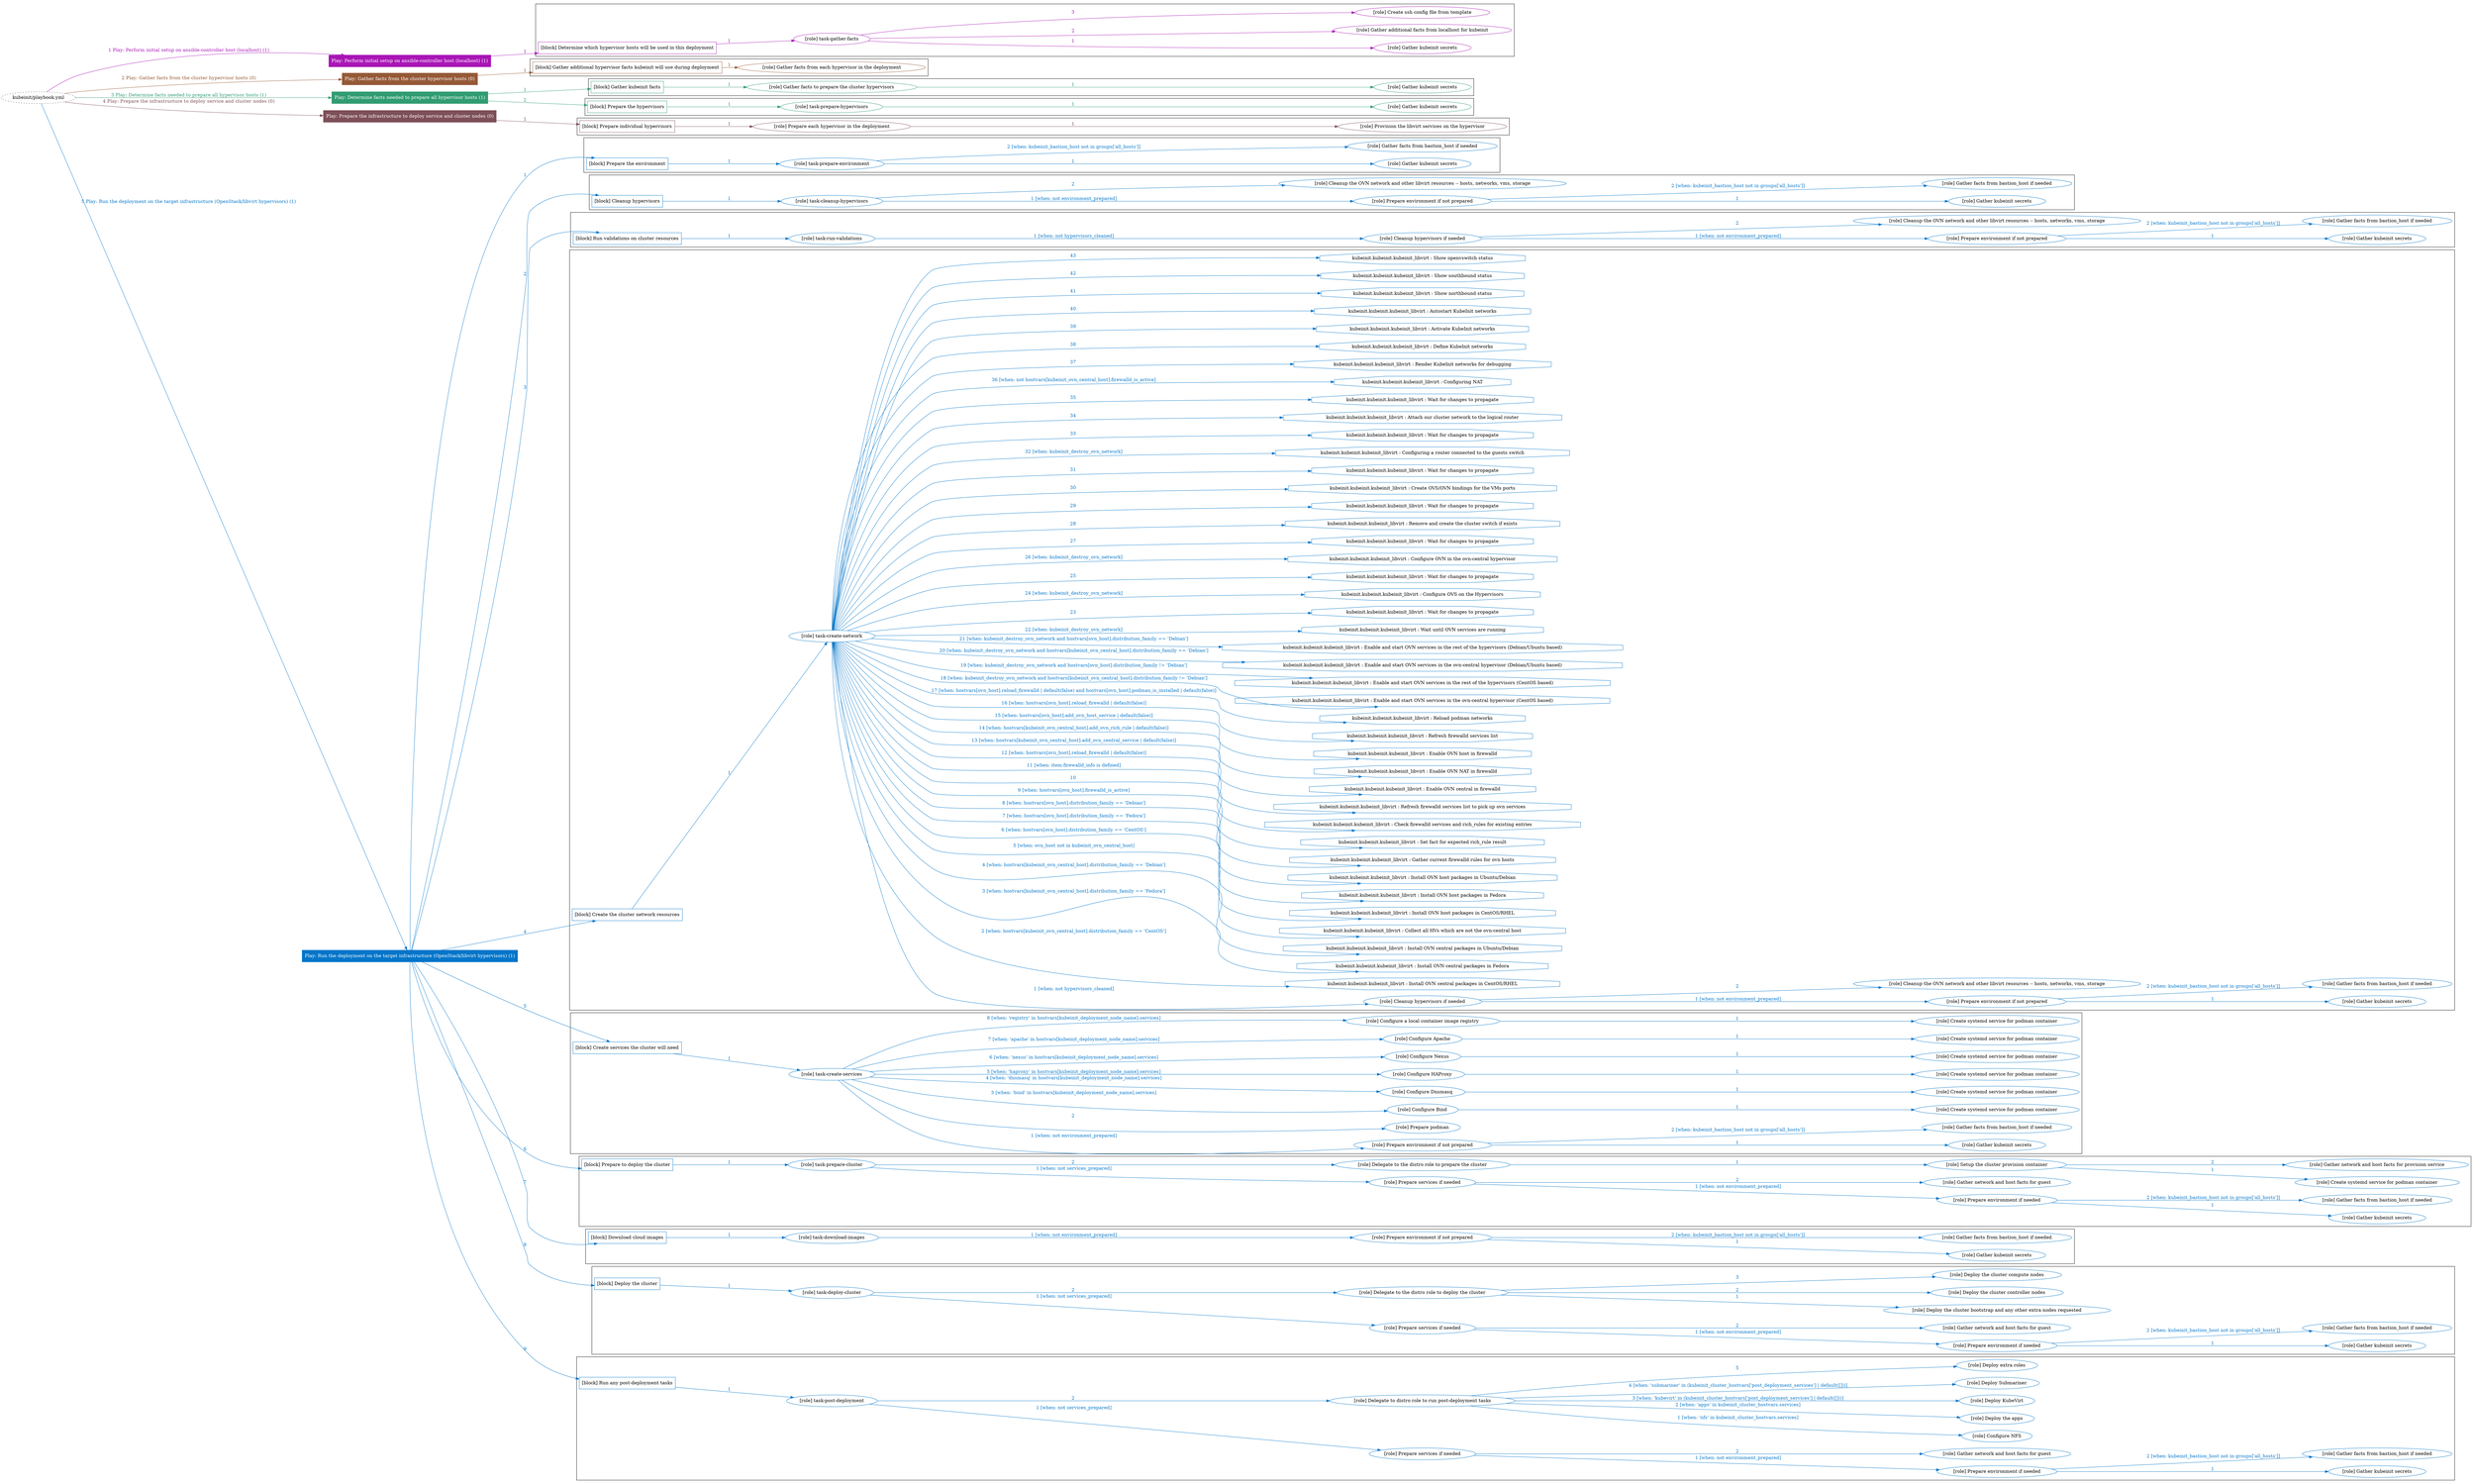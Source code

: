 digraph {
	graph [concentrate=true ordering=in rankdir=LR ratio=fill]
	edge [esep=5 sep=10]
	"kubeinit/playbook.yml" [URL="/home/runner/work/kubeinit/kubeinit/kubeinit/playbook.yml" id=playbook_a1b4e4f2 style=dotted]
	"kubeinit/playbook.yml" -> play_a8566106 [label="1 Play: Perform initial setup on ansible-controller host (localhost) (1)" color="#a916b6" fontcolor="#a916b6" id=edge_play_a8566106 labeltooltip="1 Play: Perform initial setup on ansible-controller host (localhost) (1)" tooltip="1 Play: Perform initial setup on ansible-controller host (localhost) (1)"]
	subgraph "Play: Perform initial setup on ansible-controller host (localhost) (1)" {
		play_a8566106 [label="Play: Perform initial setup on ansible-controller host (localhost) (1)" URL="/home/runner/work/kubeinit/kubeinit/kubeinit/playbook.yml" color="#a916b6" fontcolor="#ffffff" id=play_a8566106 shape=box style=filled tooltip=localhost]
		play_a8566106 -> block_9bfef863 [label=1 color="#a916b6" fontcolor="#a916b6" id=edge_block_9bfef863 labeltooltip=1 tooltip=1]
		subgraph cluster_block_9bfef863 {
			block_9bfef863 [label="[block] Determine which hypervisor hosts will be used in this deployment" URL="/home/runner/work/kubeinit/kubeinit/kubeinit/playbook.yml" color="#a916b6" id=block_9bfef863 labeltooltip="Determine which hypervisor hosts will be used in this deployment" shape=box tooltip="Determine which hypervisor hosts will be used in this deployment"]
			block_9bfef863 -> role_5d2076ef [label="1 " color="#a916b6" fontcolor="#a916b6" id=edge_role_5d2076ef labeltooltip="1 " tooltip="1 "]
			subgraph "task-gather-facts" {
				role_5d2076ef [label="[role] task-gather-facts" URL="/home/runner/work/kubeinit/kubeinit/kubeinit/playbook.yml" color="#a916b6" id=role_5d2076ef tooltip="task-gather-facts"]
				role_5d2076ef -> role_445316e7 [label="1 " color="#a916b6" fontcolor="#a916b6" id=edge_role_445316e7 labeltooltip="1 " tooltip="1 "]
				subgraph "Gather kubeinit secrets" {
					role_445316e7 [label="[role] Gather kubeinit secrets" URL="/home/runner/.ansible/collections/ansible_collections/kubeinit/kubeinit/roles/kubeinit_prepare/tasks/build_hypervisors_group.yml" color="#a916b6" id=role_445316e7 tooltip="Gather kubeinit secrets"]
				}
				role_5d2076ef -> role_6537b260 [label="2 " color="#a916b6" fontcolor="#a916b6" id=edge_role_6537b260 labeltooltip="2 " tooltip="2 "]
				subgraph "Gather additional facts from localhost for kubeinit" {
					role_6537b260 [label="[role] Gather additional facts from localhost for kubeinit" URL="/home/runner/.ansible/collections/ansible_collections/kubeinit/kubeinit/roles/kubeinit_prepare/tasks/build_hypervisors_group.yml" color="#a916b6" id=role_6537b260 tooltip="Gather additional facts from localhost for kubeinit"]
				}
				role_5d2076ef -> role_3f45857a [label="3 " color="#a916b6" fontcolor="#a916b6" id=edge_role_3f45857a labeltooltip="3 " tooltip="3 "]
				subgraph "Create ssh config file from template" {
					role_3f45857a [label="[role] Create ssh config file from template" URL="/home/runner/.ansible/collections/ansible_collections/kubeinit/kubeinit/roles/kubeinit_prepare/tasks/build_hypervisors_group.yml" color="#a916b6" id=role_3f45857a tooltip="Create ssh config file from template"]
				}
			}
		}
	}
	"kubeinit/playbook.yml" -> play_0c6b0aef [label="2 Play: Gather facts from the cluster hypervisor hosts (0)" color="#955937" fontcolor="#955937" id=edge_play_0c6b0aef labeltooltip="2 Play: Gather facts from the cluster hypervisor hosts (0)" tooltip="2 Play: Gather facts from the cluster hypervisor hosts (0)"]
	subgraph "Play: Gather facts from the cluster hypervisor hosts (0)" {
		play_0c6b0aef [label="Play: Gather facts from the cluster hypervisor hosts (0)" URL="/home/runner/work/kubeinit/kubeinit/kubeinit/playbook.yml" color="#955937" fontcolor="#ffffff" id=play_0c6b0aef shape=box style=filled tooltip="Play: Gather facts from the cluster hypervisor hosts (0)"]
		play_0c6b0aef -> block_67819255 [label=1 color="#955937" fontcolor="#955937" id=edge_block_67819255 labeltooltip=1 tooltip=1]
		subgraph cluster_block_67819255 {
			block_67819255 [label="[block] Gather additional hypervisor facts kubeinit will use during deployment" URL="/home/runner/work/kubeinit/kubeinit/kubeinit/playbook.yml" color="#955937" id=block_67819255 labeltooltip="Gather additional hypervisor facts kubeinit will use during deployment" shape=box tooltip="Gather additional hypervisor facts kubeinit will use during deployment"]
			block_67819255 -> role_757e5b3a [label="1 " color="#955937" fontcolor="#955937" id=edge_role_757e5b3a labeltooltip="1 " tooltip="1 "]
			subgraph "Gather facts from each hypervisor in the deployment" {
				role_757e5b3a [label="[role] Gather facts from each hypervisor in the deployment" URL="/home/runner/work/kubeinit/kubeinit/kubeinit/playbook.yml" color="#955937" id=role_757e5b3a tooltip="Gather facts from each hypervisor in the deployment"]
			}
		}
	}
	"kubeinit/playbook.yml" -> play_eda13cf3 [label="3 Play: Determine facts needed to prepare all hypervisor hosts (1)" color="#309c71" fontcolor="#309c71" id=edge_play_eda13cf3 labeltooltip="3 Play: Determine facts needed to prepare all hypervisor hosts (1)" tooltip="3 Play: Determine facts needed to prepare all hypervisor hosts (1)"]
	subgraph "Play: Determine facts needed to prepare all hypervisor hosts (1)" {
		play_eda13cf3 [label="Play: Determine facts needed to prepare all hypervisor hosts (1)" URL="/home/runner/work/kubeinit/kubeinit/kubeinit/playbook.yml" color="#309c71" fontcolor="#ffffff" id=play_eda13cf3 shape=box style=filled tooltip=localhost]
		play_eda13cf3 -> block_861661e7 [label=1 color="#309c71" fontcolor="#309c71" id=edge_block_861661e7 labeltooltip=1 tooltip=1]
		subgraph cluster_block_861661e7 {
			block_861661e7 [label="[block] Gather kubeinit facts" URL="/home/runner/work/kubeinit/kubeinit/kubeinit/playbook.yml" color="#309c71" id=block_861661e7 labeltooltip="Gather kubeinit facts" shape=box tooltip="Gather kubeinit facts"]
			block_861661e7 -> role_28eebbf0 [label="1 " color="#309c71" fontcolor="#309c71" id=edge_role_28eebbf0 labeltooltip="1 " tooltip="1 "]
			subgraph "Gather facts to prepare the cluster hypervisors" {
				role_28eebbf0 [label="[role] Gather facts to prepare the cluster hypervisors" URL="/home/runner/work/kubeinit/kubeinit/kubeinit/playbook.yml" color="#309c71" id=role_28eebbf0 tooltip="Gather facts to prepare the cluster hypervisors"]
				role_28eebbf0 -> role_0cfdb1d7 [label="1 " color="#309c71" fontcolor="#309c71" id=edge_role_0cfdb1d7 labeltooltip="1 " tooltip="1 "]
				subgraph "Gather kubeinit secrets" {
					role_0cfdb1d7 [label="[role] Gather kubeinit secrets" URL="/home/runner/.ansible/collections/ansible_collections/kubeinit/kubeinit/roles/kubeinit_prepare/tasks/gather_kubeinit_facts.yml" color="#309c71" id=role_0cfdb1d7 tooltip="Gather kubeinit secrets"]
				}
			}
		}
		play_eda13cf3 -> block_29f01de6 [label=2 color="#309c71" fontcolor="#309c71" id=edge_block_29f01de6 labeltooltip=2 tooltip=2]
		subgraph cluster_block_29f01de6 {
			block_29f01de6 [label="[block] Prepare the hypervisors" URL="/home/runner/work/kubeinit/kubeinit/kubeinit/playbook.yml" color="#309c71" id=block_29f01de6 labeltooltip="Prepare the hypervisors" shape=box tooltip="Prepare the hypervisors"]
			block_29f01de6 -> role_f5e090a8 [label="1 " color="#309c71" fontcolor="#309c71" id=edge_role_f5e090a8 labeltooltip="1 " tooltip="1 "]
			subgraph "task-prepare-hypervisors" {
				role_f5e090a8 [label="[role] task-prepare-hypervisors" URL="/home/runner/work/kubeinit/kubeinit/kubeinit/playbook.yml" color="#309c71" id=role_f5e090a8 tooltip="task-prepare-hypervisors"]
				role_f5e090a8 -> role_ccd53640 [label="1 " color="#309c71" fontcolor="#309c71" id=edge_role_ccd53640 labeltooltip="1 " tooltip="1 "]
				subgraph "Gather kubeinit secrets" {
					role_ccd53640 [label="[role] Gather kubeinit secrets" URL="/home/runner/.ansible/collections/ansible_collections/kubeinit/kubeinit/roles/kubeinit_prepare/tasks/gather_kubeinit_facts.yml" color="#309c71" id=role_ccd53640 tooltip="Gather kubeinit secrets"]
				}
			}
		}
	}
	"kubeinit/playbook.yml" -> play_c1cea964 [label="4 Play: Prepare the infrastructure to deploy service and cluster nodes (0)" color="#7d4f57" fontcolor="#7d4f57" id=edge_play_c1cea964 labeltooltip="4 Play: Prepare the infrastructure to deploy service and cluster nodes (0)" tooltip="4 Play: Prepare the infrastructure to deploy service and cluster nodes (0)"]
	subgraph "Play: Prepare the infrastructure to deploy service and cluster nodes (0)" {
		play_c1cea964 [label="Play: Prepare the infrastructure to deploy service and cluster nodes (0)" URL="/home/runner/work/kubeinit/kubeinit/kubeinit/playbook.yml" color="#7d4f57" fontcolor="#ffffff" id=play_c1cea964 shape=box style=filled tooltip="Play: Prepare the infrastructure to deploy service and cluster nodes (0)"]
		play_c1cea964 -> block_92577486 [label=1 color="#7d4f57" fontcolor="#7d4f57" id=edge_block_92577486 labeltooltip=1 tooltip=1]
		subgraph cluster_block_92577486 {
			block_92577486 [label="[block] Prepare individual hypervisors" URL="/home/runner/work/kubeinit/kubeinit/kubeinit/playbook.yml" color="#7d4f57" id=block_92577486 labeltooltip="Prepare individual hypervisors" shape=box tooltip="Prepare individual hypervisors"]
			block_92577486 -> role_bfaf69d3 [label="1 " color="#7d4f57" fontcolor="#7d4f57" id=edge_role_bfaf69d3 labeltooltip="1 " tooltip="1 "]
			subgraph "Prepare each hypervisor in the deployment" {
				role_bfaf69d3 [label="[role] Prepare each hypervisor in the deployment" URL="/home/runner/work/kubeinit/kubeinit/kubeinit/playbook.yml" color="#7d4f57" id=role_bfaf69d3 tooltip="Prepare each hypervisor in the deployment"]
				role_bfaf69d3 -> role_b4f9caed [label="1 " color="#7d4f57" fontcolor="#7d4f57" id=edge_role_b4f9caed labeltooltip="1 " tooltip="1 "]
				subgraph "Provision the libvirt services on the hypervisor" {
					role_b4f9caed [label="[role] Provision the libvirt services on the hypervisor" URL="/home/runner/.ansible/collections/ansible_collections/kubeinit/kubeinit/roles/kubeinit_prepare/tasks/prepare_hypervisor.yml" color="#7d4f57" id=role_b4f9caed tooltip="Provision the libvirt services on the hypervisor"]
				}
			}
		}
	}
	"kubeinit/playbook.yml" -> play_423c54e1 [label="5 Play: Run the deployment on the target infrastructure (OpenStack/libvirt hypervisors) (1)" color="#0375c9" fontcolor="#0375c9" id=edge_play_423c54e1 labeltooltip="5 Play: Run the deployment on the target infrastructure (OpenStack/libvirt hypervisors) (1)" tooltip="5 Play: Run the deployment on the target infrastructure (OpenStack/libvirt hypervisors) (1)"]
	subgraph "Play: Run the deployment on the target infrastructure (OpenStack/libvirt hypervisors) (1)" {
		play_423c54e1 [label="Play: Run the deployment on the target infrastructure (OpenStack/libvirt hypervisors) (1)" URL="/home/runner/work/kubeinit/kubeinit/kubeinit/playbook.yml" color="#0375c9" fontcolor="#ffffff" id=play_423c54e1 shape=box style=filled tooltip=localhost]
		play_423c54e1 -> block_0fb3f89e [label=1 color="#0375c9" fontcolor="#0375c9" id=edge_block_0fb3f89e labeltooltip=1 tooltip=1]
		subgraph cluster_block_0fb3f89e {
			block_0fb3f89e [label="[block] Prepare the environment" URL="/home/runner/work/kubeinit/kubeinit/kubeinit/playbook.yml" color="#0375c9" id=block_0fb3f89e labeltooltip="Prepare the environment" shape=box tooltip="Prepare the environment"]
			block_0fb3f89e -> role_bfe347c6 [label="1 " color="#0375c9" fontcolor="#0375c9" id=edge_role_bfe347c6 labeltooltip="1 " tooltip="1 "]
			subgraph "task-prepare-environment" {
				role_bfe347c6 [label="[role] task-prepare-environment" URL="/home/runner/work/kubeinit/kubeinit/kubeinit/playbook.yml" color="#0375c9" id=role_bfe347c6 tooltip="task-prepare-environment"]
				role_bfe347c6 -> role_02c24865 [label="1 " color="#0375c9" fontcolor="#0375c9" id=edge_role_02c24865 labeltooltip="1 " tooltip="1 "]
				subgraph "Gather kubeinit secrets" {
					role_02c24865 [label="[role] Gather kubeinit secrets" URL="/home/runner/.ansible/collections/ansible_collections/kubeinit/kubeinit/roles/kubeinit_prepare/tasks/gather_kubeinit_facts.yml" color="#0375c9" id=role_02c24865 tooltip="Gather kubeinit secrets"]
				}
				role_bfe347c6 -> role_f91392f7 [label="2 [when: kubeinit_bastion_host not in groups['all_hosts']]" color="#0375c9" fontcolor="#0375c9" id=edge_role_f91392f7 labeltooltip="2 [when: kubeinit_bastion_host not in groups['all_hosts']]" tooltip="2 [when: kubeinit_bastion_host not in groups['all_hosts']]"]
				subgraph "Gather facts from bastion_host if needed" {
					role_f91392f7 [label="[role] Gather facts from bastion_host if needed" URL="/home/runner/.ansible/collections/ansible_collections/kubeinit/kubeinit/roles/kubeinit_prepare/tasks/main.yml" color="#0375c9" id=role_f91392f7 tooltip="Gather facts from bastion_host if needed"]
				}
			}
		}
		play_423c54e1 -> block_efa235d9 [label=2 color="#0375c9" fontcolor="#0375c9" id=edge_block_efa235d9 labeltooltip=2 tooltip=2]
		subgraph cluster_block_efa235d9 {
			block_efa235d9 [label="[block] Cleanup hypervisors" URL="/home/runner/work/kubeinit/kubeinit/kubeinit/playbook.yml" color="#0375c9" id=block_efa235d9 labeltooltip="Cleanup hypervisors" shape=box tooltip="Cleanup hypervisors"]
			block_efa235d9 -> role_92e3d760 [label="1 " color="#0375c9" fontcolor="#0375c9" id=edge_role_92e3d760 labeltooltip="1 " tooltip="1 "]
			subgraph "task-cleanup-hypervisors" {
				role_92e3d760 [label="[role] task-cleanup-hypervisors" URL="/home/runner/work/kubeinit/kubeinit/kubeinit/playbook.yml" color="#0375c9" id=role_92e3d760 tooltip="task-cleanup-hypervisors"]
				role_92e3d760 -> role_85033962 [label="1 [when: not environment_prepared]" color="#0375c9" fontcolor="#0375c9" id=edge_role_85033962 labeltooltip="1 [when: not environment_prepared]" tooltip="1 [when: not environment_prepared]"]
				subgraph "Prepare environment if not prepared" {
					role_85033962 [label="[role] Prepare environment if not prepared" URL="/home/runner/.ansible/collections/ansible_collections/kubeinit/kubeinit/roles/kubeinit_libvirt/tasks/cleanup_hypervisors.yml" color="#0375c9" id=role_85033962 tooltip="Prepare environment if not prepared"]
					role_85033962 -> role_8b09a848 [label="1 " color="#0375c9" fontcolor="#0375c9" id=edge_role_8b09a848 labeltooltip="1 " tooltip="1 "]
					subgraph "Gather kubeinit secrets" {
						role_8b09a848 [label="[role] Gather kubeinit secrets" URL="/home/runner/.ansible/collections/ansible_collections/kubeinit/kubeinit/roles/kubeinit_prepare/tasks/gather_kubeinit_facts.yml" color="#0375c9" id=role_8b09a848 tooltip="Gather kubeinit secrets"]
					}
					role_85033962 -> role_618ce17c [label="2 [when: kubeinit_bastion_host not in groups['all_hosts']]" color="#0375c9" fontcolor="#0375c9" id=edge_role_618ce17c labeltooltip="2 [when: kubeinit_bastion_host not in groups['all_hosts']]" tooltip="2 [when: kubeinit_bastion_host not in groups['all_hosts']]"]
					subgraph "Gather facts from bastion_host if needed" {
						role_618ce17c [label="[role] Gather facts from bastion_host if needed" URL="/home/runner/.ansible/collections/ansible_collections/kubeinit/kubeinit/roles/kubeinit_prepare/tasks/main.yml" color="#0375c9" id=role_618ce17c tooltip="Gather facts from bastion_host if needed"]
					}
				}
				role_92e3d760 -> role_ed3bf5a6 [label="2 " color="#0375c9" fontcolor="#0375c9" id=edge_role_ed3bf5a6 labeltooltip="2 " tooltip="2 "]
				subgraph "Cleanup the OVN network and other libvirt resources -- hosts, networks, vms, storage" {
					role_ed3bf5a6 [label="[role] Cleanup the OVN network and other libvirt resources -- hosts, networks, vms, storage" URL="/home/runner/.ansible/collections/ansible_collections/kubeinit/kubeinit/roles/kubeinit_libvirt/tasks/cleanup_hypervisors.yml" color="#0375c9" id=role_ed3bf5a6 tooltip="Cleanup the OVN network and other libvirt resources -- hosts, networks, vms, storage"]
				}
			}
		}
		play_423c54e1 -> block_10895193 [label=3 color="#0375c9" fontcolor="#0375c9" id=edge_block_10895193 labeltooltip=3 tooltip=3]
		subgraph cluster_block_10895193 {
			block_10895193 [label="[block] Run validations on cluster resources" URL="/home/runner/work/kubeinit/kubeinit/kubeinit/playbook.yml" color="#0375c9" id=block_10895193 labeltooltip="Run validations on cluster resources" shape=box tooltip="Run validations on cluster resources"]
			block_10895193 -> role_8fed9c44 [label="1 " color="#0375c9" fontcolor="#0375c9" id=edge_role_8fed9c44 labeltooltip="1 " tooltip="1 "]
			subgraph "task-run-validations" {
				role_8fed9c44 [label="[role] task-run-validations" URL="/home/runner/work/kubeinit/kubeinit/kubeinit/playbook.yml" color="#0375c9" id=role_8fed9c44 tooltip="task-run-validations"]
				role_8fed9c44 -> role_ef300ec1 [label="1 [when: not hypervisors_cleaned]" color="#0375c9" fontcolor="#0375c9" id=edge_role_ef300ec1 labeltooltip="1 [when: not hypervisors_cleaned]" tooltip="1 [when: not hypervisors_cleaned]"]
				subgraph "Cleanup hypervisors if needed" {
					role_ef300ec1 [label="[role] Cleanup hypervisors if needed" URL="/home/runner/.ansible/collections/ansible_collections/kubeinit/kubeinit/roles/kubeinit_validations/tasks/main.yml" color="#0375c9" id=role_ef300ec1 tooltip="Cleanup hypervisors if needed"]
					role_ef300ec1 -> role_c063742f [label="1 [when: not environment_prepared]" color="#0375c9" fontcolor="#0375c9" id=edge_role_c063742f labeltooltip="1 [when: not environment_prepared]" tooltip="1 [when: not environment_prepared]"]
					subgraph "Prepare environment if not prepared" {
						role_c063742f [label="[role] Prepare environment if not prepared" URL="/home/runner/.ansible/collections/ansible_collections/kubeinit/kubeinit/roles/kubeinit_libvirt/tasks/cleanup_hypervisors.yml" color="#0375c9" id=role_c063742f tooltip="Prepare environment if not prepared"]
						role_c063742f -> role_7c40713c [label="1 " color="#0375c9" fontcolor="#0375c9" id=edge_role_7c40713c labeltooltip="1 " tooltip="1 "]
						subgraph "Gather kubeinit secrets" {
							role_7c40713c [label="[role] Gather kubeinit secrets" URL="/home/runner/.ansible/collections/ansible_collections/kubeinit/kubeinit/roles/kubeinit_prepare/tasks/gather_kubeinit_facts.yml" color="#0375c9" id=role_7c40713c tooltip="Gather kubeinit secrets"]
						}
						role_c063742f -> role_4bdeeb73 [label="2 [when: kubeinit_bastion_host not in groups['all_hosts']]" color="#0375c9" fontcolor="#0375c9" id=edge_role_4bdeeb73 labeltooltip="2 [when: kubeinit_bastion_host not in groups['all_hosts']]" tooltip="2 [when: kubeinit_bastion_host not in groups['all_hosts']]"]
						subgraph "Gather facts from bastion_host if needed" {
							role_4bdeeb73 [label="[role] Gather facts from bastion_host if needed" URL="/home/runner/.ansible/collections/ansible_collections/kubeinit/kubeinit/roles/kubeinit_prepare/tasks/main.yml" color="#0375c9" id=role_4bdeeb73 tooltip="Gather facts from bastion_host if needed"]
						}
					}
					role_ef300ec1 -> role_c21c2daf [label="2 " color="#0375c9" fontcolor="#0375c9" id=edge_role_c21c2daf labeltooltip="2 " tooltip="2 "]
					subgraph "Cleanup the OVN network and other libvirt resources -- hosts, networks, vms, storage" {
						role_c21c2daf [label="[role] Cleanup the OVN network and other libvirt resources -- hosts, networks, vms, storage" URL="/home/runner/.ansible/collections/ansible_collections/kubeinit/kubeinit/roles/kubeinit_libvirt/tasks/cleanup_hypervisors.yml" color="#0375c9" id=role_c21c2daf tooltip="Cleanup the OVN network and other libvirt resources -- hosts, networks, vms, storage"]
					}
				}
			}
		}
		play_423c54e1 -> block_26918cd9 [label=4 color="#0375c9" fontcolor="#0375c9" id=edge_block_26918cd9 labeltooltip=4 tooltip=4]
		subgraph cluster_block_26918cd9 {
			block_26918cd9 [label="[block] Create the cluster network resources" URL="/home/runner/work/kubeinit/kubeinit/kubeinit/playbook.yml" color="#0375c9" id=block_26918cd9 labeltooltip="Create the cluster network resources" shape=box tooltip="Create the cluster network resources"]
			block_26918cd9 -> role_74325d3a [label="1 " color="#0375c9" fontcolor="#0375c9" id=edge_role_74325d3a labeltooltip="1 " tooltip="1 "]
			subgraph "task-create-network" {
				role_74325d3a [label="[role] task-create-network" URL="/home/runner/work/kubeinit/kubeinit/kubeinit/playbook.yml" color="#0375c9" id=role_74325d3a tooltip="task-create-network"]
				role_74325d3a -> role_d4594928 [label="1 [when: not hypervisors_cleaned]" color="#0375c9" fontcolor="#0375c9" id=edge_role_d4594928 labeltooltip="1 [when: not hypervisors_cleaned]" tooltip="1 [when: not hypervisors_cleaned]"]
				subgraph "Cleanup hypervisors if needed" {
					role_d4594928 [label="[role] Cleanup hypervisors if needed" URL="/home/runner/.ansible/collections/ansible_collections/kubeinit/kubeinit/roles/kubeinit_libvirt/tasks/create_network.yml" color="#0375c9" id=role_d4594928 tooltip="Cleanup hypervisors if needed"]
					role_d4594928 -> role_41ddebd5 [label="1 [when: not environment_prepared]" color="#0375c9" fontcolor="#0375c9" id=edge_role_41ddebd5 labeltooltip="1 [when: not environment_prepared]" tooltip="1 [when: not environment_prepared]"]
					subgraph "Prepare environment if not prepared" {
						role_41ddebd5 [label="[role] Prepare environment if not prepared" URL="/home/runner/.ansible/collections/ansible_collections/kubeinit/kubeinit/roles/kubeinit_libvirt/tasks/cleanup_hypervisors.yml" color="#0375c9" id=role_41ddebd5 tooltip="Prepare environment if not prepared"]
						role_41ddebd5 -> role_a2fba949 [label="1 " color="#0375c9" fontcolor="#0375c9" id=edge_role_a2fba949 labeltooltip="1 " tooltip="1 "]
						subgraph "Gather kubeinit secrets" {
							role_a2fba949 [label="[role] Gather kubeinit secrets" URL="/home/runner/.ansible/collections/ansible_collections/kubeinit/kubeinit/roles/kubeinit_prepare/tasks/gather_kubeinit_facts.yml" color="#0375c9" id=role_a2fba949 tooltip="Gather kubeinit secrets"]
						}
						role_41ddebd5 -> role_1a329a8e [label="2 [when: kubeinit_bastion_host not in groups['all_hosts']]" color="#0375c9" fontcolor="#0375c9" id=edge_role_1a329a8e labeltooltip="2 [when: kubeinit_bastion_host not in groups['all_hosts']]" tooltip="2 [when: kubeinit_bastion_host not in groups['all_hosts']]"]
						subgraph "Gather facts from bastion_host if needed" {
							role_1a329a8e [label="[role] Gather facts from bastion_host if needed" URL="/home/runner/.ansible/collections/ansible_collections/kubeinit/kubeinit/roles/kubeinit_prepare/tasks/main.yml" color="#0375c9" id=role_1a329a8e tooltip="Gather facts from bastion_host if needed"]
						}
					}
					role_d4594928 -> role_c97247be [label="2 " color="#0375c9" fontcolor="#0375c9" id=edge_role_c97247be labeltooltip="2 " tooltip="2 "]
					subgraph "Cleanup the OVN network and other libvirt resources -- hosts, networks, vms, storage" {
						role_c97247be [label="[role] Cleanup the OVN network and other libvirt resources -- hosts, networks, vms, storage" URL="/home/runner/.ansible/collections/ansible_collections/kubeinit/kubeinit/roles/kubeinit_libvirt/tasks/cleanup_hypervisors.yml" color="#0375c9" id=role_c97247be tooltip="Cleanup the OVN network and other libvirt resources -- hosts, networks, vms, storage"]
					}
				}
				task_f3b92452 [label="kubeinit.kubeinit.kubeinit_libvirt : Install OVN central packages in CentOS/RHEL" URL="/home/runner/.ansible/collections/ansible_collections/kubeinit/kubeinit/roles/kubeinit_libvirt/tasks/create_network.yml" color="#0375c9" id=task_f3b92452 shape=octagon tooltip="kubeinit.kubeinit.kubeinit_libvirt : Install OVN central packages in CentOS/RHEL"]
				role_74325d3a -> task_f3b92452 [label="2 [when: hostvars[kubeinit_ovn_central_host].distribution_family == 'CentOS']" color="#0375c9" fontcolor="#0375c9" id=edge_task_f3b92452 labeltooltip="2 [when: hostvars[kubeinit_ovn_central_host].distribution_family == 'CentOS']" tooltip="2 [when: hostvars[kubeinit_ovn_central_host].distribution_family == 'CentOS']"]
				task_fce03404 [label="kubeinit.kubeinit.kubeinit_libvirt : Install OVN central packages in Fedora" URL="/home/runner/.ansible/collections/ansible_collections/kubeinit/kubeinit/roles/kubeinit_libvirt/tasks/create_network.yml" color="#0375c9" id=task_fce03404 shape=octagon tooltip="kubeinit.kubeinit.kubeinit_libvirt : Install OVN central packages in Fedora"]
				role_74325d3a -> task_fce03404 [label="3 [when: hostvars[kubeinit_ovn_central_host].distribution_family == 'Fedora']" color="#0375c9" fontcolor="#0375c9" id=edge_task_fce03404 labeltooltip="3 [when: hostvars[kubeinit_ovn_central_host].distribution_family == 'Fedora']" tooltip="3 [when: hostvars[kubeinit_ovn_central_host].distribution_family == 'Fedora']"]
				task_d8c4cce9 [label="kubeinit.kubeinit.kubeinit_libvirt : Install OVN central packages in Ubuntu/Debian" URL="/home/runner/.ansible/collections/ansible_collections/kubeinit/kubeinit/roles/kubeinit_libvirt/tasks/create_network.yml" color="#0375c9" id=task_d8c4cce9 shape=octagon tooltip="kubeinit.kubeinit.kubeinit_libvirt : Install OVN central packages in Ubuntu/Debian"]
				role_74325d3a -> task_d8c4cce9 [label="4 [when: hostvars[kubeinit_ovn_central_host].distribution_family == 'Debian']" color="#0375c9" fontcolor="#0375c9" id=edge_task_d8c4cce9 labeltooltip="4 [when: hostvars[kubeinit_ovn_central_host].distribution_family == 'Debian']" tooltip="4 [when: hostvars[kubeinit_ovn_central_host].distribution_family == 'Debian']"]
				task_f6619ca0 [label="kubeinit.kubeinit.kubeinit_libvirt : Collect all HVs which are not the ovn-central host" URL="/home/runner/.ansible/collections/ansible_collections/kubeinit/kubeinit/roles/kubeinit_libvirt/tasks/create_network.yml" color="#0375c9" id=task_f6619ca0 shape=octagon tooltip="kubeinit.kubeinit.kubeinit_libvirt : Collect all HVs which are not the ovn-central host"]
				role_74325d3a -> task_f6619ca0 [label="5 [when: ovn_host not in kubeinit_ovn_central_host]" color="#0375c9" fontcolor="#0375c9" id=edge_task_f6619ca0 labeltooltip="5 [when: ovn_host not in kubeinit_ovn_central_host]" tooltip="5 [when: ovn_host not in kubeinit_ovn_central_host]"]
				task_a3efafe2 [label="kubeinit.kubeinit.kubeinit_libvirt : Install OVN host packages in CentOS/RHEL" URL="/home/runner/.ansible/collections/ansible_collections/kubeinit/kubeinit/roles/kubeinit_libvirt/tasks/create_network.yml" color="#0375c9" id=task_a3efafe2 shape=octagon tooltip="kubeinit.kubeinit.kubeinit_libvirt : Install OVN host packages in CentOS/RHEL"]
				role_74325d3a -> task_a3efafe2 [label="6 [when: hostvars[ovn_host].distribution_family == 'CentOS']" color="#0375c9" fontcolor="#0375c9" id=edge_task_a3efafe2 labeltooltip="6 [when: hostvars[ovn_host].distribution_family == 'CentOS']" tooltip="6 [when: hostvars[ovn_host].distribution_family == 'CentOS']"]
				task_9443202a [label="kubeinit.kubeinit.kubeinit_libvirt : Install OVN host packages in Fedora" URL="/home/runner/.ansible/collections/ansible_collections/kubeinit/kubeinit/roles/kubeinit_libvirt/tasks/create_network.yml" color="#0375c9" id=task_9443202a shape=octagon tooltip="kubeinit.kubeinit.kubeinit_libvirt : Install OVN host packages in Fedora"]
				role_74325d3a -> task_9443202a [label="7 [when: hostvars[ovn_host].distribution_family == 'Fedora']" color="#0375c9" fontcolor="#0375c9" id=edge_task_9443202a labeltooltip="7 [when: hostvars[ovn_host].distribution_family == 'Fedora']" tooltip="7 [when: hostvars[ovn_host].distribution_family == 'Fedora']"]
				task_9d2877b1 [label="kubeinit.kubeinit.kubeinit_libvirt : Install OVN host packages in Ubuntu/Debian" URL="/home/runner/.ansible/collections/ansible_collections/kubeinit/kubeinit/roles/kubeinit_libvirt/tasks/create_network.yml" color="#0375c9" id=task_9d2877b1 shape=octagon tooltip="kubeinit.kubeinit.kubeinit_libvirt : Install OVN host packages in Ubuntu/Debian"]
				role_74325d3a -> task_9d2877b1 [label="8 [when: hostvars[ovn_host].distribution_family == 'Debian']" color="#0375c9" fontcolor="#0375c9" id=edge_task_9d2877b1 labeltooltip="8 [when: hostvars[ovn_host].distribution_family == 'Debian']" tooltip="8 [when: hostvars[ovn_host].distribution_family == 'Debian']"]
				task_d4bb5381 [label="kubeinit.kubeinit.kubeinit_libvirt : Gather current firewalld rules for ovn hosts" URL="/home/runner/.ansible/collections/ansible_collections/kubeinit/kubeinit/roles/kubeinit_libvirt/tasks/create_network.yml" color="#0375c9" id=task_d4bb5381 shape=octagon tooltip="kubeinit.kubeinit.kubeinit_libvirt : Gather current firewalld rules for ovn hosts"]
				role_74325d3a -> task_d4bb5381 [label="9 [when: hostvars[ovn_host].firewalld_is_active]" color="#0375c9" fontcolor="#0375c9" id=edge_task_d4bb5381 labeltooltip="9 [when: hostvars[ovn_host].firewalld_is_active]" tooltip="9 [when: hostvars[ovn_host].firewalld_is_active]"]
				task_b4ba7333 [label="kubeinit.kubeinit.kubeinit_libvirt : Set fact for expected rich_rule result" URL="/home/runner/.ansible/collections/ansible_collections/kubeinit/kubeinit/roles/kubeinit_libvirt/tasks/create_network.yml" color="#0375c9" id=task_b4ba7333 shape=octagon tooltip="kubeinit.kubeinit.kubeinit_libvirt : Set fact for expected rich_rule result"]
				role_74325d3a -> task_b4ba7333 [label="10 " color="#0375c9" fontcolor="#0375c9" id=edge_task_b4ba7333 labeltooltip="10 " tooltip="10 "]
				task_b12b8238 [label="kubeinit.kubeinit.kubeinit_libvirt : Check firewalld services and rich_rules for existing entries" URL="/home/runner/.ansible/collections/ansible_collections/kubeinit/kubeinit/roles/kubeinit_libvirt/tasks/create_network.yml" color="#0375c9" id=task_b12b8238 shape=octagon tooltip="kubeinit.kubeinit.kubeinit_libvirt : Check firewalld services and rich_rules for existing entries"]
				role_74325d3a -> task_b12b8238 [label="11 [when: item.firewalld_info is defined]" color="#0375c9" fontcolor="#0375c9" id=edge_task_b12b8238 labeltooltip="11 [when: item.firewalld_info is defined]" tooltip="11 [when: item.firewalld_info is defined]"]
				task_1ca85b79 [label="kubeinit.kubeinit.kubeinit_libvirt : Refresh firewalld services list to pick up ovn services" URL="/home/runner/.ansible/collections/ansible_collections/kubeinit/kubeinit/roles/kubeinit_libvirt/tasks/create_network.yml" color="#0375c9" id=task_1ca85b79 shape=octagon tooltip="kubeinit.kubeinit.kubeinit_libvirt : Refresh firewalld services list to pick up ovn services"]
				role_74325d3a -> task_1ca85b79 [label="12 [when: hostvars[ovn_host].reload_firewalld | default(false)]" color="#0375c9" fontcolor="#0375c9" id=edge_task_1ca85b79 labeltooltip="12 [when: hostvars[ovn_host].reload_firewalld | default(false)]" tooltip="12 [when: hostvars[ovn_host].reload_firewalld | default(false)]"]
				task_8ed23184 [label="kubeinit.kubeinit.kubeinit_libvirt : Enable OVN central in firewalld" URL="/home/runner/.ansible/collections/ansible_collections/kubeinit/kubeinit/roles/kubeinit_libvirt/tasks/create_network.yml" color="#0375c9" id=task_8ed23184 shape=octagon tooltip="kubeinit.kubeinit.kubeinit_libvirt : Enable OVN central in firewalld"]
				role_74325d3a -> task_8ed23184 [label="13 [when: hostvars[kubeinit_ovn_central_host].add_ovn_central_service | default(false)]" color="#0375c9" fontcolor="#0375c9" id=edge_task_8ed23184 labeltooltip="13 [when: hostvars[kubeinit_ovn_central_host].add_ovn_central_service | default(false)]" tooltip="13 [when: hostvars[kubeinit_ovn_central_host].add_ovn_central_service | default(false)]"]
				task_175d36a2 [label="kubeinit.kubeinit.kubeinit_libvirt : Enable OVN NAT in firewalld" URL="/home/runner/.ansible/collections/ansible_collections/kubeinit/kubeinit/roles/kubeinit_libvirt/tasks/create_network.yml" color="#0375c9" id=task_175d36a2 shape=octagon tooltip="kubeinit.kubeinit.kubeinit_libvirt : Enable OVN NAT in firewalld"]
				role_74325d3a -> task_175d36a2 [label="14 [when: hostvars[kubeinit_ovn_central_host].add_ovn_rich_rule | default(false)]" color="#0375c9" fontcolor="#0375c9" id=edge_task_175d36a2 labeltooltip="14 [when: hostvars[kubeinit_ovn_central_host].add_ovn_rich_rule | default(false)]" tooltip="14 [when: hostvars[kubeinit_ovn_central_host].add_ovn_rich_rule | default(false)]"]
				task_262840da [label="kubeinit.kubeinit.kubeinit_libvirt : Enable OVN host in firewalld" URL="/home/runner/.ansible/collections/ansible_collections/kubeinit/kubeinit/roles/kubeinit_libvirt/tasks/create_network.yml" color="#0375c9" id=task_262840da shape=octagon tooltip="kubeinit.kubeinit.kubeinit_libvirt : Enable OVN host in firewalld"]
				role_74325d3a -> task_262840da [label="15 [when: hostvars[ovn_host].add_ovn_host_service | default(false)]" color="#0375c9" fontcolor="#0375c9" id=edge_task_262840da labeltooltip="15 [when: hostvars[ovn_host].add_ovn_host_service | default(false)]" tooltip="15 [when: hostvars[ovn_host].add_ovn_host_service | default(false)]"]
				task_e82fee8f [label="kubeinit.kubeinit.kubeinit_libvirt : Refresh firewalld services list" URL="/home/runner/.ansible/collections/ansible_collections/kubeinit/kubeinit/roles/kubeinit_libvirt/tasks/create_network.yml" color="#0375c9" id=task_e82fee8f shape=octagon tooltip="kubeinit.kubeinit.kubeinit_libvirt : Refresh firewalld services list"]
				role_74325d3a -> task_e82fee8f [label="16 [when: hostvars[ovn_host].reload_firewalld | default(false)]" color="#0375c9" fontcolor="#0375c9" id=edge_task_e82fee8f labeltooltip="16 [when: hostvars[ovn_host].reload_firewalld | default(false)]" tooltip="16 [when: hostvars[ovn_host].reload_firewalld | default(false)]"]
				task_647ce643 [label="kubeinit.kubeinit.kubeinit_libvirt : Reload podman networks" URL="/home/runner/.ansible/collections/ansible_collections/kubeinit/kubeinit/roles/kubeinit_libvirt/tasks/create_network.yml" color="#0375c9" id=task_647ce643 shape=octagon tooltip="kubeinit.kubeinit.kubeinit_libvirt : Reload podman networks"]
				role_74325d3a -> task_647ce643 [label="17 [when: hostvars[ovn_host].reload_firewalld | default(false) and hostvars[ovn_host].podman_is_installed | default(false)]" color="#0375c9" fontcolor="#0375c9" id=edge_task_647ce643 labeltooltip="17 [when: hostvars[ovn_host].reload_firewalld | default(false) and hostvars[ovn_host].podman_is_installed | default(false)]" tooltip="17 [when: hostvars[ovn_host].reload_firewalld | default(false) and hostvars[ovn_host].podman_is_installed | default(false)]"]
				task_0b83a343 [label="kubeinit.kubeinit.kubeinit_libvirt : Enable and start OVN services in the ovn-central hypervisor (CentOS based)" URL="/home/runner/.ansible/collections/ansible_collections/kubeinit/kubeinit/roles/kubeinit_libvirt/tasks/create_network.yml" color="#0375c9" id=task_0b83a343 shape=octagon tooltip="kubeinit.kubeinit.kubeinit_libvirt : Enable and start OVN services in the ovn-central hypervisor (CentOS based)"]
				role_74325d3a -> task_0b83a343 [label="18 [when: kubeinit_destroy_ovn_network and hostvars[kubeinit_ovn_central_host].distribution_family != 'Debian']" color="#0375c9" fontcolor="#0375c9" id=edge_task_0b83a343 labeltooltip="18 [when: kubeinit_destroy_ovn_network and hostvars[kubeinit_ovn_central_host].distribution_family != 'Debian']" tooltip="18 [when: kubeinit_destroy_ovn_network and hostvars[kubeinit_ovn_central_host].distribution_family != 'Debian']"]
				task_1d86a7c7 [label="kubeinit.kubeinit.kubeinit_libvirt : Enable and start OVN services in the rest of the hypervisors (CentOS based)" URL="/home/runner/.ansible/collections/ansible_collections/kubeinit/kubeinit/roles/kubeinit_libvirt/tasks/create_network.yml" color="#0375c9" id=task_1d86a7c7 shape=octagon tooltip="kubeinit.kubeinit.kubeinit_libvirt : Enable and start OVN services in the rest of the hypervisors (CentOS based)"]
				role_74325d3a -> task_1d86a7c7 [label="19 [when: kubeinit_destroy_ovn_network and hostvars[ovn_host].distribution_family != 'Debian']" color="#0375c9" fontcolor="#0375c9" id=edge_task_1d86a7c7 labeltooltip="19 [when: kubeinit_destroy_ovn_network and hostvars[ovn_host].distribution_family != 'Debian']" tooltip="19 [when: kubeinit_destroy_ovn_network and hostvars[ovn_host].distribution_family != 'Debian']"]
				task_60eea37d [label="kubeinit.kubeinit.kubeinit_libvirt : Enable and start OVN services in the ovn-central hypervisor (Debian/Ubuntu based)" URL="/home/runner/.ansible/collections/ansible_collections/kubeinit/kubeinit/roles/kubeinit_libvirt/tasks/create_network.yml" color="#0375c9" id=task_60eea37d shape=octagon tooltip="kubeinit.kubeinit.kubeinit_libvirt : Enable and start OVN services in the ovn-central hypervisor (Debian/Ubuntu based)"]
				role_74325d3a -> task_60eea37d [label="20 [when: kubeinit_destroy_ovn_network and hostvars[kubeinit_ovn_central_host].distribution_family == 'Debian']" color="#0375c9" fontcolor="#0375c9" id=edge_task_60eea37d labeltooltip="20 [when: kubeinit_destroy_ovn_network and hostvars[kubeinit_ovn_central_host].distribution_family == 'Debian']" tooltip="20 [when: kubeinit_destroy_ovn_network and hostvars[kubeinit_ovn_central_host].distribution_family == 'Debian']"]
				task_a1aac60b [label="kubeinit.kubeinit.kubeinit_libvirt : Enable and start OVN services in the rest of the hypervisors (Debian/Ubuntu based)" URL="/home/runner/.ansible/collections/ansible_collections/kubeinit/kubeinit/roles/kubeinit_libvirt/tasks/create_network.yml" color="#0375c9" id=task_a1aac60b shape=octagon tooltip="kubeinit.kubeinit.kubeinit_libvirt : Enable and start OVN services in the rest of the hypervisors (Debian/Ubuntu based)"]
				role_74325d3a -> task_a1aac60b [label="21 [when: kubeinit_destroy_ovn_network and hostvars[ovn_host].distribution_family == 'Debian']" color="#0375c9" fontcolor="#0375c9" id=edge_task_a1aac60b labeltooltip="21 [when: kubeinit_destroy_ovn_network and hostvars[ovn_host].distribution_family == 'Debian']" tooltip="21 [when: kubeinit_destroy_ovn_network and hostvars[ovn_host].distribution_family == 'Debian']"]
				task_83e2d921 [label="kubeinit.kubeinit.kubeinit_libvirt : Wait until OVN services are running" URL="/home/runner/.ansible/collections/ansible_collections/kubeinit/kubeinit/roles/kubeinit_libvirt/tasks/create_network.yml" color="#0375c9" id=task_83e2d921 shape=octagon tooltip="kubeinit.kubeinit.kubeinit_libvirt : Wait until OVN services are running"]
				role_74325d3a -> task_83e2d921 [label="22 [when: kubeinit_destroy_ovn_network]" color="#0375c9" fontcolor="#0375c9" id=edge_task_83e2d921 labeltooltip="22 [when: kubeinit_destroy_ovn_network]" tooltip="22 [when: kubeinit_destroy_ovn_network]"]
				task_0f846c27 [label="kubeinit.kubeinit.kubeinit_libvirt : Wait for changes to propagate" URL="/home/runner/.ansible/collections/ansible_collections/kubeinit/kubeinit/roles/kubeinit_libvirt/tasks/create_network.yml" color="#0375c9" id=task_0f846c27 shape=octagon tooltip="kubeinit.kubeinit.kubeinit_libvirt : Wait for changes to propagate"]
				role_74325d3a -> task_0f846c27 [label="23 " color="#0375c9" fontcolor="#0375c9" id=edge_task_0f846c27 labeltooltip="23 " tooltip="23 "]
				task_13da55d9 [label="kubeinit.kubeinit.kubeinit_libvirt : Configure OVS on the Hypervisors" URL="/home/runner/.ansible/collections/ansible_collections/kubeinit/kubeinit/roles/kubeinit_libvirt/tasks/create_network.yml" color="#0375c9" id=task_13da55d9 shape=octagon tooltip="kubeinit.kubeinit.kubeinit_libvirt : Configure OVS on the Hypervisors"]
				role_74325d3a -> task_13da55d9 [label="24 [when: kubeinit_destroy_ovn_network]" color="#0375c9" fontcolor="#0375c9" id=edge_task_13da55d9 labeltooltip="24 [when: kubeinit_destroy_ovn_network]" tooltip="24 [when: kubeinit_destroy_ovn_network]"]
				task_b3485d69 [label="kubeinit.kubeinit.kubeinit_libvirt : Wait for changes to propagate" URL="/home/runner/.ansible/collections/ansible_collections/kubeinit/kubeinit/roles/kubeinit_libvirt/tasks/create_network.yml" color="#0375c9" id=task_b3485d69 shape=octagon tooltip="kubeinit.kubeinit.kubeinit_libvirt : Wait for changes to propagate"]
				role_74325d3a -> task_b3485d69 [label="25 " color="#0375c9" fontcolor="#0375c9" id=edge_task_b3485d69 labeltooltip="25 " tooltip="25 "]
				task_116455d9 [label="kubeinit.kubeinit.kubeinit_libvirt : Configure OVN in the ovn-central hypervisor" URL="/home/runner/.ansible/collections/ansible_collections/kubeinit/kubeinit/roles/kubeinit_libvirt/tasks/create_network.yml" color="#0375c9" id=task_116455d9 shape=octagon tooltip="kubeinit.kubeinit.kubeinit_libvirt : Configure OVN in the ovn-central hypervisor"]
				role_74325d3a -> task_116455d9 [label="26 [when: kubeinit_destroy_ovn_network]" color="#0375c9" fontcolor="#0375c9" id=edge_task_116455d9 labeltooltip="26 [when: kubeinit_destroy_ovn_network]" tooltip="26 [when: kubeinit_destroy_ovn_network]"]
				task_6b71dda5 [label="kubeinit.kubeinit.kubeinit_libvirt : Wait for changes to propagate" URL="/home/runner/.ansible/collections/ansible_collections/kubeinit/kubeinit/roles/kubeinit_libvirt/tasks/create_network.yml" color="#0375c9" id=task_6b71dda5 shape=octagon tooltip="kubeinit.kubeinit.kubeinit_libvirt : Wait for changes to propagate"]
				role_74325d3a -> task_6b71dda5 [label="27 " color="#0375c9" fontcolor="#0375c9" id=edge_task_6b71dda5 labeltooltip="27 " tooltip="27 "]
				task_8442fde2 [label="kubeinit.kubeinit.kubeinit_libvirt : Remove and create the cluster switch if exists" URL="/home/runner/.ansible/collections/ansible_collections/kubeinit/kubeinit/roles/kubeinit_libvirt/tasks/create_network.yml" color="#0375c9" id=task_8442fde2 shape=octagon tooltip="kubeinit.kubeinit.kubeinit_libvirt : Remove and create the cluster switch if exists"]
				role_74325d3a -> task_8442fde2 [label="28 " color="#0375c9" fontcolor="#0375c9" id=edge_task_8442fde2 labeltooltip="28 " tooltip="28 "]
				task_22d54142 [label="kubeinit.kubeinit.kubeinit_libvirt : Wait for changes to propagate" URL="/home/runner/.ansible/collections/ansible_collections/kubeinit/kubeinit/roles/kubeinit_libvirt/tasks/create_network.yml" color="#0375c9" id=task_22d54142 shape=octagon tooltip="kubeinit.kubeinit.kubeinit_libvirt : Wait for changes to propagate"]
				role_74325d3a -> task_22d54142 [label="29 " color="#0375c9" fontcolor="#0375c9" id=edge_task_22d54142 labeltooltip="29 " tooltip="29 "]
				task_e283317d [label="kubeinit.kubeinit.kubeinit_libvirt : Create OVS/OVN bindings for the VMs ports" URL="/home/runner/.ansible/collections/ansible_collections/kubeinit/kubeinit/roles/kubeinit_libvirt/tasks/create_network.yml" color="#0375c9" id=task_e283317d shape=octagon tooltip="kubeinit.kubeinit.kubeinit_libvirt : Create OVS/OVN bindings for the VMs ports"]
				role_74325d3a -> task_e283317d [label="30 " color="#0375c9" fontcolor="#0375c9" id=edge_task_e283317d labeltooltip="30 " tooltip="30 "]
				task_d0984eda [label="kubeinit.kubeinit.kubeinit_libvirt : Wait for changes to propagate" URL="/home/runner/.ansible/collections/ansible_collections/kubeinit/kubeinit/roles/kubeinit_libvirt/tasks/create_network.yml" color="#0375c9" id=task_d0984eda shape=octagon tooltip="kubeinit.kubeinit.kubeinit_libvirt : Wait for changes to propagate"]
				role_74325d3a -> task_d0984eda [label="31 " color="#0375c9" fontcolor="#0375c9" id=edge_task_d0984eda labeltooltip="31 " tooltip="31 "]
				task_9ff316f4 [label="kubeinit.kubeinit.kubeinit_libvirt : Configuring a router connected to the guests switch" URL="/home/runner/.ansible/collections/ansible_collections/kubeinit/kubeinit/roles/kubeinit_libvirt/tasks/create_network.yml" color="#0375c9" id=task_9ff316f4 shape=octagon tooltip="kubeinit.kubeinit.kubeinit_libvirt : Configuring a router connected to the guests switch"]
				role_74325d3a -> task_9ff316f4 [label="32 [when: kubeinit_destroy_ovn_network]" color="#0375c9" fontcolor="#0375c9" id=edge_task_9ff316f4 labeltooltip="32 [when: kubeinit_destroy_ovn_network]" tooltip="32 [when: kubeinit_destroy_ovn_network]"]
				task_b2fc786a [label="kubeinit.kubeinit.kubeinit_libvirt : Wait for changes to propagate" URL="/home/runner/.ansible/collections/ansible_collections/kubeinit/kubeinit/roles/kubeinit_libvirt/tasks/create_network.yml" color="#0375c9" id=task_b2fc786a shape=octagon tooltip="kubeinit.kubeinit.kubeinit_libvirt : Wait for changes to propagate"]
				role_74325d3a -> task_b2fc786a [label="33 " color="#0375c9" fontcolor="#0375c9" id=edge_task_b2fc786a labeltooltip="33 " tooltip="33 "]
				task_53c72686 [label="kubeinit.kubeinit.kubeinit_libvirt : Attach our cluster network to the logical router" URL="/home/runner/.ansible/collections/ansible_collections/kubeinit/kubeinit/roles/kubeinit_libvirt/tasks/create_network.yml" color="#0375c9" id=task_53c72686 shape=octagon tooltip="kubeinit.kubeinit.kubeinit_libvirt : Attach our cluster network to the logical router"]
				role_74325d3a -> task_53c72686 [label="34 " color="#0375c9" fontcolor="#0375c9" id=edge_task_53c72686 labeltooltip="34 " tooltip="34 "]
				task_4922ef9c [label="kubeinit.kubeinit.kubeinit_libvirt : Wait for changes to propagate" URL="/home/runner/.ansible/collections/ansible_collections/kubeinit/kubeinit/roles/kubeinit_libvirt/tasks/create_network.yml" color="#0375c9" id=task_4922ef9c shape=octagon tooltip="kubeinit.kubeinit.kubeinit_libvirt : Wait for changes to propagate"]
				role_74325d3a -> task_4922ef9c [label="35 " color="#0375c9" fontcolor="#0375c9" id=edge_task_4922ef9c labeltooltip="35 " tooltip="35 "]
				task_3fad4ee3 [label="kubeinit.kubeinit.kubeinit_libvirt : Configuring NAT" URL="/home/runner/.ansible/collections/ansible_collections/kubeinit/kubeinit/roles/kubeinit_libvirt/tasks/create_network.yml" color="#0375c9" id=task_3fad4ee3 shape=octagon tooltip="kubeinit.kubeinit.kubeinit_libvirt : Configuring NAT"]
				role_74325d3a -> task_3fad4ee3 [label="36 [when: not hostvars[kubeinit_ovn_central_host].firewalld_is_active]" color="#0375c9" fontcolor="#0375c9" id=edge_task_3fad4ee3 labeltooltip="36 [when: not hostvars[kubeinit_ovn_central_host].firewalld_is_active]" tooltip="36 [when: not hostvars[kubeinit_ovn_central_host].firewalld_is_active]"]
				task_b288c501 [label="kubeinit.kubeinit.kubeinit_libvirt : Render KubeInit networks for debugging" URL="/home/runner/.ansible/collections/ansible_collections/kubeinit/kubeinit/roles/kubeinit_libvirt/tasks/create_network.yml" color="#0375c9" id=task_b288c501 shape=octagon tooltip="kubeinit.kubeinit.kubeinit_libvirt : Render KubeInit networks for debugging"]
				role_74325d3a -> task_b288c501 [label="37 " color="#0375c9" fontcolor="#0375c9" id=edge_task_b288c501 labeltooltip="37 " tooltip="37 "]
				task_ca2697ee [label="kubeinit.kubeinit.kubeinit_libvirt : Define KubeInit networks" URL="/home/runner/.ansible/collections/ansible_collections/kubeinit/kubeinit/roles/kubeinit_libvirt/tasks/create_network.yml" color="#0375c9" id=task_ca2697ee shape=octagon tooltip="kubeinit.kubeinit.kubeinit_libvirt : Define KubeInit networks"]
				role_74325d3a -> task_ca2697ee [label="38 " color="#0375c9" fontcolor="#0375c9" id=edge_task_ca2697ee labeltooltip="38 " tooltip="38 "]
				task_1b5b34b7 [label="kubeinit.kubeinit.kubeinit_libvirt : Activate KubeInit networks" URL="/home/runner/.ansible/collections/ansible_collections/kubeinit/kubeinit/roles/kubeinit_libvirt/tasks/create_network.yml" color="#0375c9" id=task_1b5b34b7 shape=octagon tooltip="kubeinit.kubeinit.kubeinit_libvirt : Activate KubeInit networks"]
				role_74325d3a -> task_1b5b34b7 [label="39 " color="#0375c9" fontcolor="#0375c9" id=edge_task_1b5b34b7 labeltooltip="39 " tooltip="39 "]
				task_4c8de334 [label="kubeinit.kubeinit.kubeinit_libvirt : Autostart KubeInit networks" URL="/home/runner/.ansible/collections/ansible_collections/kubeinit/kubeinit/roles/kubeinit_libvirt/tasks/create_network.yml" color="#0375c9" id=task_4c8de334 shape=octagon tooltip="kubeinit.kubeinit.kubeinit_libvirt : Autostart KubeInit networks"]
				role_74325d3a -> task_4c8de334 [label="40 " color="#0375c9" fontcolor="#0375c9" id=edge_task_4c8de334 labeltooltip="40 " tooltip="40 "]
				task_ccd6ec95 [label="kubeinit.kubeinit.kubeinit_libvirt : Show northbound status" URL="/home/runner/.ansible/collections/ansible_collections/kubeinit/kubeinit/roles/kubeinit_libvirt/tasks/create_network.yml" color="#0375c9" id=task_ccd6ec95 shape=octagon tooltip="kubeinit.kubeinit.kubeinit_libvirt : Show northbound status"]
				role_74325d3a -> task_ccd6ec95 [label="41 " color="#0375c9" fontcolor="#0375c9" id=edge_task_ccd6ec95 labeltooltip="41 " tooltip="41 "]
				task_85472dcc [label="kubeinit.kubeinit.kubeinit_libvirt : Show southbound status" URL="/home/runner/.ansible/collections/ansible_collections/kubeinit/kubeinit/roles/kubeinit_libvirt/tasks/create_network.yml" color="#0375c9" id=task_85472dcc shape=octagon tooltip="kubeinit.kubeinit.kubeinit_libvirt : Show southbound status"]
				role_74325d3a -> task_85472dcc [label="42 " color="#0375c9" fontcolor="#0375c9" id=edge_task_85472dcc labeltooltip="42 " tooltip="42 "]
				task_7b662b51 [label="kubeinit.kubeinit.kubeinit_libvirt : Show openvswitch status" URL="/home/runner/.ansible/collections/ansible_collections/kubeinit/kubeinit/roles/kubeinit_libvirt/tasks/create_network.yml" color="#0375c9" id=task_7b662b51 shape=octagon tooltip="kubeinit.kubeinit.kubeinit_libvirt : Show openvswitch status"]
				role_74325d3a -> task_7b662b51 [label="43 " color="#0375c9" fontcolor="#0375c9" id=edge_task_7b662b51 labeltooltip="43 " tooltip="43 "]
			}
		}
		play_423c54e1 -> block_e779169d [label=5 color="#0375c9" fontcolor="#0375c9" id=edge_block_e779169d labeltooltip=5 tooltip=5]
		subgraph cluster_block_e779169d {
			block_e779169d [label="[block] Create services the cluster will need" URL="/home/runner/work/kubeinit/kubeinit/kubeinit/playbook.yml" color="#0375c9" id=block_e779169d labeltooltip="Create services the cluster will need" shape=box tooltip="Create services the cluster will need"]
			block_e779169d -> role_a88e03e1 [label="1 " color="#0375c9" fontcolor="#0375c9" id=edge_role_a88e03e1 labeltooltip="1 " tooltip="1 "]
			subgraph "task-create-services" {
				role_a88e03e1 [label="[role] task-create-services" URL="/home/runner/work/kubeinit/kubeinit/kubeinit/playbook.yml" color="#0375c9" id=role_a88e03e1 tooltip="task-create-services"]
				role_a88e03e1 -> role_80c6679f [label="1 [when: not environment_prepared]" color="#0375c9" fontcolor="#0375c9" id=edge_role_80c6679f labeltooltip="1 [when: not environment_prepared]" tooltip="1 [when: not environment_prepared]"]
				subgraph "Prepare environment if not prepared" {
					role_80c6679f [label="[role] Prepare environment if not prepared" URL="/home/runner/.ansible/collections/ansible_collections/kubeinit/kubeinit/roles/kubeinit_services/tasks/main.yml" color="#0375c9" id=role_80c6679f tooltip="Prepare environment if not prepared"]
					role_80c6679f -> role_28702f08 [label="1 " color="#0375c9" fontcolor="#0375c9" id=edge_role_28702f08 labeltooltip="1 " tooltip="1 "]
					subgraph "Gather kubeinit secrets" {
						role_28702f08 [label="[role] Gather kubeinit secrets" URL="/home/runner/.ansible/collections/ansible_collections/kubeinit/kubeinit/roles/kubeinit_prepare/tasks/gather_kubeinit_facts.yml" color="#0375c9" id=role_28702f08 tooltip="Gather kubeinit secrets"]
					}
					role_80c6679f -> role_d73f3f12 [label="2 [when: kubeinit_bastion_host not in groups['all_hosts']]" color="#0375c9" fontcolor="#0375c9" id=edge_role_d73f3f12 labeltooltip="2 [when: kubeinit_bastion_host not in groups['all_hosts']]" tooltip="2 [when: kubeinit_bastion_host not in groups['all_hosts']]"]
					subgraph "Gather facts from bastion_host if needed" {
						role_d73f3f12 [label="[role] Gather facts from bastion_host if needed" URL="/home/runner/.ansible/collections/ansible_collections/kubeinit/kubeinit/roles/kubeinit_prepare/tasks/main.yml" color="#0375c9" id=role_d73f3f12 tooltip="Gather facts from bastion_host if needed"]
					}
				}
				role_a88e03e1 -> role_2b42021a [label="2 " color="#0375c9" fontcolor="#0375c9" id=edge_role_2b42021a labeltooltip="2 " tooltip="2 "]
				subgraph "Prepare podman" {
					role_2b42021a [label="[role] Prepare podman" URL="/home/runner/.ansible/collections/ansible_collections/kubeinit/kubeinit/roles/kubeinit_services/tasks/00_create_service_pod.yml" color="#0375c9" id=role_2b42021a tooltip="Prepare podman"]
				}
				role_a88e03e1 -> role_ff076b57 [label="3 [when: 'bind' in hostvars[kubeinit_deployment_node_name].services]" color="#0375c9" fontcolor="#0375c9" id=edge_role_ff076b57 labeltooltip="3 [when: 'bind' in hostvars[kubeinit_deployment_node_name].services]" tooltip="3 [when: 'bind' in hostvars[kubeinit_deployment_node_name].services]"]
				subgraph "Configure Bind" {
					role_ff076b57 [label="[role] Configure Bind" URL="/home/runner/.ansible/collections/ansible_collections/kubeinit/kubeinit/roles/kubeinit_services/tasks/start_services_containers.yml" color="#0375c9" id=role_ff076b57 tooltip="Configure Bind"]
					role_ff076b57 -> role_86e75802 [label="1 " color="#0375c9" fontcolor="#0375c9" id=edge_role_86e75802 labeltooltip="1 " tooltip="1 "]
					subgraph "Create systemd service for podman container" {
						role_86e75802 [label="[role] Create systemd service for podman container" URL="/home/runner/.ansible/collections/ansible_collections/kubeinit/kubeinit/roles/kubeinit_bind/tasks/main.yml" color="#0375c9" id=role_86e75802 tooltip="Create systemd service for podman container"]
					}
				}
				role_a88e03e1 -> role_4c4415fe [label="4 [when: 'dnsmasq' in hostvars[kubeinit_deployment_node_name].services]" color="#0375c9" fontcolor="#0375c9" id=edge_role_4c4415fe labeltooltip="4 [when: 'dnsmasq' in hostvars[kubeinit_deployment_node_name].services]" tooltip="4 [when: 'dnsmasq' in hostvars[kubeinit_deployment_node_name].services]"]
				subgraph "Configure Dnsmasq" {
					role_4c4415fe [label="[role] Configure Dnsmasq" URL="/home/runner/.ansible/collections/ansible_collections/kubeinit/kubeinit/roles/kubeinit_services/tasks/start_services_containers.yml" color="#0375c9" id=role_4c4415fe tooltip="Configure Dnsmasq"]
					role_4c4415fe -> role_c5734e12 [label="1 " color="#0375c9" fontcolor="#0375c9" id=edge_role_c5734e12 labeltooltip="1 " tooltip="1 "]
					subgraph "Create systemd service for podman container" {
						role_c5734e12 [label="[role] Create systemd service for podman container" URL="/home/runner/.ansible/collections/ansible_collections/kubeinit/kubeinit/roles/kubeinit_dnsmasq/tasks/main.yml" color="#0375c9" id=role_c5734e12 tooltip="Create systemd service for podman container"]
					}
				}
				role_a88e03e1 -> role_b05540e9 [label="5 [when: 'haproxy' in hostvars[kubeinit_deployment_node_name].services]" color="#0375c9" fontcolor="#0375c9" id=edge_role_b05540e9 labeltooltip="5 [when: 'haproxy' in hostvars[kubeinit_deployment_node_name].services]" tooltip="5 [when: 'haproxy' in hostvars[kubeinit_deployment_node_name].services]"]
				subgraph "Configure HAProxy" {
					role_b05540e9 [label="[role] Configure HAProxy" URL="/home/runner/.ansible/collections/ansible_collections/kubeinit/kubeinit/roles/kubeinit_services/tasks/start_services_containers.yml" color="#0375c9" id=role_b05540e9 tooltip="Configure HAProxy"]
					role_b05540e9 -> role_4900837e [label="1 " color="#0375c9" fontcolor="#0375c9" id=edge_role_4900837e labeltooltip="1 " tooltip="1 "]
					subgraph "Create systemd service for podman container" {
						role_4900837e [label="[role] Create systemd service for podman container" URL="/home/runner/.ansible/collections/ansible_collections/kubeinit/kubeinit/roles/kubeinit_haproxy/tasks/main.yml" color="#0375c9" id=role_4900837e tooltip="Create systemd service for podman container"]
					}
				}
				role_a88e03e1 -> role_5e9c141d [label="6 [when: 'nexus' in hostvars[kubeinit_deployment_node_name].services]" color="#0375c9" fontcolor="#0375c9" id=edge_role_5e9c141d labeltooltip="6 [when: 'nexus' in hostvars[kubeinit_deployment_node_name].services]" tooltip="6 [when: 'nexus' in hostvars[kubeinit_deployment_node_name].services]"]
				subgraph "Configure Nexus" {
					role_5e9c141d [label="[role] Configure Nexus" URL="/home/runner/.ansible/collections/ansible_collections/kubeinit/kubeinit/roles/kubeinit_services/tasks/start_services_containers.yml" color="#0375c9" id=role_5e9c141d tooltip="Configure Nexus"]
					role_5e9c141d -> role_68c93c07 [label="1 " color="#0375c9" fontcolor="#0375c9" id=edge_role_68c93c07 labeltooltip="1 " tooltip="1 "]
					subgraph "Create systemd service for podman container" {
						role_68c93c07 [label="[role] Create systemd service for podman container" URL="/home/runner/.ansible/collections/ansible_collections/kubeinit/kubeinit/roles/kubeinit_nexus/tasks/main.yml" color="#0375c9" id=role_68c93c07 tooltip="Create systemd service for podman container"]
					}
				}
				role_a88e03e1 -> role_95fd491b [label="7 [when: 'apache' in hostvars[kubeinit_deployment_node_name].services]" color="#0375c9" fontcolor="#0375c9" id=edge_role_95fd491b labeltooltip="7 [when: 'apache' in hostvars[kubeinit_deployment_node_name].services]" tooltip="7 [when: 'apache' in hostvars[kubeinit_deployment_node_name].services]"]
				subgraph "Configure Apache" {
					role_95fd491b [label="[role] Configure Apache" URL="/home/runner/.ansible/collections/ansible_collections/kubeinit/kubeinit/roles/kubeinit_services/tasks/start_services_containers.yml" color="#0375c9" id=role_95fd491b tooltip="Configure Apache"]
					role_95fd491b -> role_57b1ed1b [label="1 " color="#0375c9" fontcolor="#0375c9" id=edge_role_57b1ed1b labeltooltip="1 " tooltip="1 "]
					subgraph "Create systemd service for podman container" {
						role_57b1ed1b [label="[role] Create systemd service for podman container" URL="/home/runner/.ansible/collections/ansible_collections/kubeinit/kubeinit/roles/kubeinit_apache/tasks/main.yml" color="#0375c9" id=role_57b1ed1b tooltip="Create systemd service for podman container"]
					}
				}
				role_a88e03e1 -> role_0c44abb3 [label="8 [when: 'registry' in hostvars[kubeinit_deployment_node_name].services]" color="#0375c9" fontcolor="#0375c9" id=edge_role_0c44abb3 labeltooltip="8 [when: 'registry' in hostvars[kubeinit_deployment_node_name].services]" tooltip="8 [when: 'registry' in hostvars[kubeinit_deployment_node_name].services]"]
				subgraph "Configure a local container image registry" {
					role_0c44abb3 [label="[role] Configure a local container image registry" URL="/home/runner/.ansible/collections/ansible_collections/kubeinit/kubeinit/roles/kubeinit_services/tasks/start_services_containers.yml" color="#0375c9" id=role_0c44abb3 tooltip="Configure a local container image registry"]
					role_0c44abb3 -> role_c87667b7 [label="1 " color="#0375c9" fontcolor="#0375c9" id=edge_role_c87667b7 labeltooltip="1 " tooltip="1 "]
					subgraph "Create systemd service for podman container" {
						role_c87667b7 [label="[role] Create systemd service for podman container" URL="/home/runner/.ansible/collections/ansible_collections/kubeinit/kubeinit/roles/kubeinit_registry/tasks/main.yml" color="#0375c9" id=role_c87667b7 tooltip="Create systemd service for podman container"]
					}
				}
			}
		}
		play_423c54e1 -> block_b09bd01f [label=6 color="#0375c9" fontcolor="#0375c9" id=edge_block_b09bd01f labeltooltip=6 tooltip=6]
		subgraph cluster_block_b09bd01f {
			block_b09bd01f [label="[block] Prepare to deploy the cluster" URL="/home/runner/work/kubeinit/kubeinit/kubeinit/playbook.yml" color="#0375c9" id=block_b09bd01f labeltooltip="Prepare to deploy the cluster" shape=box tooltip="Prepare to deploy the cluster"]
			block_b09bd01f -> role_4060b106 [label="1 " color="#0375c9" fontcolor="#0375c9" id=edge_role_4060b106 labeltooltip="1 " tooltip="1 "]
			subgraph "task-prepare-cluster" {
				role_4060b106 [label="[role] task-prepare-cluster" URL="/home/runner/work/kubeinit/kubeinit/kubeinit/playbook.yml" color="#0375c9" id=role_4060b106 tooltip="task-prepare-cluster"]
				role_4060b106 -> role_c807041b [label="1 [when: not services_prepared]" color="#0375c9" fontcolor="#0375c9" id=edge_role_c807041b labeltooltip="1 [when: not services_prepared]" tooltip="1 [when: not services_prepared]"]
				subgraph "Prepare services if needed" {
					role_c807041b [label="[role] Prepare services if needed" URL="/home/runner/.ansible/collections/ansible_collections/kubeinit/kubeinit/roles/kubeinit_prepare/tasks/prepare_cluster.yml" color="#0375c9" id=role_c807041b tooltip="Prepare services if needed"]
					role_c807041b -> role_0c6178b0 [label="1 [when: not environment_prepared]" color="#0375c9" fontcolor="#0375c9" id=edge_role_0c6178b0 labeltooltip="1 [when: not environment_prepared]" tooltip="1 [when: not environment_prepared]"]
					subgraph "Prepare environment if needed" {
						role_0c6178b0 [label="[role] Prepare environment if needed" URL="/home/runner/.ansible/collections/ansible_collections/kubeinit/kubeinit/roles/kubeinit_services/tasks/prepare_services.yml" color="#0375c9" id=role_0c6178b0 tooltip="Prepare environment if needed"]
						role_0c6178b0 -> role_1439511f [label="1 " color="#0375c9" fontcolor="#0375c9" id=edge_role_1439511f labeltooltip="1 " tooltip="1 "]
						subgraph "Gather kubeinit secrets" {
							role_1439511f [label="[role] Gather kubeinit secrets" URL="/home/runner/.ansible/collections/ansible_collections/kubeinit/kubeinit/roles/kubeinit_prepare/tasks/gather_kubeinit_facts.yml" color="#0375c9" id=role_1439511f tooltip="Gather kubeinit secrets"]
						}
						role_0c6178b0 -> role_1453bdbd [label="2 [when: kubeinit_bastion_host not in groups['all_hosts']]" color="#0375c9" fontcolor="#0375c9" id=edge_role_1453bdbd labeltooltip="2 [when: kubeinit_bastion_host not in groups['all_hosts']]" tooltip="2 [when: kubeinit_bastion_host not in groups['all_hosts']]"]
						subgraph "Gather facts from bastion_host if needed" {
							role_1453bdbd [label="[role] Gather facts from bastion_host if needed" URL="/home/runner/.ansible/collections/ansible_collections/kubeinit/kubeinit/roles/kubeinit_prepare/tasks/main.yml" color="#0375c9" id=role_1453bdbd tooltip="Gather facts from bastion_host if needed"]
						}
					}
					role_c807041b -> role_35a741bd [label="2 " color="#0375c9" fontcolor="#0375c9" id=edge_role_35a741bd labeltooltip="2 " tooltip="2 "]
					subgraph "Gather network and host facts for guest" {
						role_35a741bd [label="[role] Gather network and host facts for guest" URL="/home/runner/.ansible/collections/ansible_collections/kubeinit/kubeinit/roles/kubeinit_services/tasks/prepare_services.yml" color="#0375c9" id=role_35a741bd tooltip="Gather network and host facts for guest"]
					}
				}
				role_4060b106 -> role_a61f0381 [label="2 " color="#0375c9" fontcolor="#0375c9" id=edge_role_a61f0381 labeltooltip="2 " tooltip="2 "]
				subgraph "Delegate to the distro role to prepare the cluster" {
					role_a61f0381 [label="[role] Delegate to the distro role to prepare the cluster" URL="/home/runner/.ansible/collections/ansible_collections/kubeinit/kubeinit/roles/kubeinit_prepare/tasks/prepare_cluster.yml" color="#0375c9" id=role_a61f0381 tooltip="Delegate to the distro role to prepare the cluster"]
					role_a61f0381 -> role_08490a1c [label="1 " color="#0375c9" fontcolor="#0375c9" id=edge_role_08490a1c labeltooltip="1 " tooltip="1 "]
					subgraph "Setup the cluster provision container" {
						role_08490a1c [label="[role] Setup the cluster provision container" URL="/home/runner/.ansible/collections/ansible_collections/kubeinit/kubeinit/roles/kubeinit_openshift/tasks/prepare_cluster.yml" color="#0375c9" id=role_08490a1c tooltip="Setup the cluster provision container"]
						role_08490a1c -> role_8269120e [label="1 " color="#0375c9" fontcolor="#0375c9" id=edge_role_8269120e labeltooltip="1 " tooltip="1 "]
						subgraph "Create systemd service for podman container" {
							role_8269120e [label="[role] Create systemd service for podman container" URL="/home/runner/.ansible/collections/ansible_collections/kubeinit/kubeinit/roles/kubeinit_services/tasks/create_provision_container.yml" color="#0375c9" id=role_8269120e tooltip="Create systemd service for podman container"]
						}
						role_08490a1c -> role_4d175f41 [label="2 " color="#0375c9" fontcolor="#0375c9" id=edge_role_4d175f41 labeltooltip="2 " tooltip="2 "]
						subgraph "Gather network and host facts for provision service" {
							role_4d175f41 [label="[role] Gather network and host facts for provision service" URL="/home/runner/.ansible/collections/ansible_collections/kubeinit/kubeinit/roles/kubeinit_services/tasks/create_provision_container.yml" color="#0375c9" id=role_4d175f41 tooltip="Gather network and host facts for provision service"]
						}
					}
				}
			}
		}
		play_423c54e1 -> block_3d9206f1 [label=7 color="#0375c9" fontcolor="#0375c9" id=edge_block_3d9206f1 labeltooltip=7 tooltip=7]
		subgraph cluster_block_3d9206f1 {
			block_3d9206f1 [label="[block] Download cloud images" URL="/home/runner/work/kubeinit/kubeinit/kubeinit/playbook.yml" color="#0375c9" id=block_3d9206f1 labeltooltip="Download cloud images" shape=box tooltip="Download cloud images"]
			block_3d9206f1 -> role_c7136101 [label="1 " color="#0375c9" fontcolor="#0375c9" id=edge_role_c7136101 labeltooltip="1 " tooltip="1 "]
			subgraph "task-download-images" {
				role_c7136101 [label="[role] task-download-images" URL="/home/runner/work/kubeinit/kubeinit/kubeinit/playbook.yml" color="#0375c9" id=role_c7136101 tooltip="task-download-images"]
				role_c7136101 -> role_3ac151d3 [label="1 [when: not environment_prepared]" color="#0375c9" fontcolor="#0375c9" id=edge_role_3ac151d3 labeltooltip="1 [when: not environment_prepared]" tooltip="1 [when: not environment_prepared]"]
				subgraph "Prepare environment if not prepared" {
					role_3ac151d3 [label="[role] Prepare environment if not prepared" URL="/home/runner/.ansible/collections/ansible_collections/kubeinit/kubeinit/roles/kubeinit_libvirt/tasks/download_cloud_images.yml" color="#0375c9" id=role_3ac151d3 tooltip="Prepare environment if not prepared"]
					role_3ac151d3 -> role_cc5f5b3a [label="1 " color="#0375c9" fontcolor="#0375c9" id=edge_role_cc5f5b3a labeltooltip="1 " tooltip="1 "]
					subgraph "Gather kubeinit secrets" {
						role_cc5f5b3a [label="[role] Gather kubeinit secrets" URL="/home/runner/.ansible/collections/ansible_collections/kubeinit/kubeinit/roles/kubeinit_prepare/tasks/gather_kubeinit_facts.yml" color="#0375c9" id=role_cc5f5b3a tooltip="Gather kubeinit secrets"]
					}
					role_3ac151d3 -> role_ec9dbee8 [label="2 [when: kubeinit_bastion_host not in groups['all_hosts']]" color="#0375c9" fontcolor="#0375c9" id=edge_role_ec9dbee8 labeltooltip="2 [when: kubeinit_bastion_host not in groups['all_hosts']]" tooltip="2 [when: kubeinit_bastion_host not in groups['all_hosts']]"]
					subgraph "Gather facts from bastion_host if needed" {
						role_ec9dbee8 [label="[role] Gather facts from bastion_host if needed" URL="/home/runner/.ansible/collections/ansible_collections/kubeinit/kubeinit/roles/kubeinit_prepare/tasks/main.yml" color="#0375c9" id=role_ec9dbee8 tooltip="Gather facts from bastion_host if needed"]
					}
				}
			}
		}
		play_423c54e1 -> block_cd5f97fb [label=8 color="#0375c9" fontcolor="#0375c9" id=edge_block_cd5f97fb labeltooltip=8 tooltip=8]
		subgraph cluster_block_cd5f97fb {
			block_cd5f97fb [label="[block] Deploy the cluster" URL="/home/runner/work/kubeinit/kubeinit/kubeinit/playbook.yml" color="#0375c9" id=block_cd5f97fb labeltooltip="Deploy the cluster" shape=box tooltip="Deploy the cluster"]
			block_cd5f97fb -> role_489dabed [label="1 " color="#0375c9" fontcolor="#0375c9" id=edge_role_489dabed labeltooltip="1 " tooltip="1 "]
			subgraph "task-deploy-cluster" {
				role_489dabed [label="[role] task-deploy-cluster" URL="/home/runner/work/kubeinit/kubeinit/kubeinit/playbook.yml" color="#0375c9" id=role_489dabed tooltip="task-deploy-cluster"]
				role_489dabed -> role_87fb64f3 [label="1 [when: not services_prepared]" color="#0375c9" fontcolor="#0375c9" id=edge_role_87fb64f3 labeltooltip="1 [when: not services_prepared]" tooltip="1 [when: not services_prepared]"]
				subgraph "Prepare services if needed" {
					role_87fb64f3 [label="[role] Prepare services if needed" URL="/home/runner/.ansible/collections/ansible_collections/kubeinit/kubeinit/roles/kubeinit_prepare/tasks/deploy_cluster.yml" color="#0375c9" id=role_87fb64f3 tooltip="Prepare services if needed"]
					role_87fb64f3 -> role_318a808f [label="1 [when: not environment_prepared]" color="#0375c9" fontcolor="#0375c9" id=edge_role_318a808f labeltooltip="1 [when: not environment_prepared]" tooltip="1 [when: not environment_prepared]"]
					subgraph "Prepare environment if needed" {
						role_318a808f [label="[role] Prepare environment if needed" URL="/home/runner/.ansible/collections/ansible_collections/kubeinit/kubeinit/roles/kubeinit_services/tasks/prepare_services.yml" color="#0375c9" id=role_318a808f tooltip="Prepare environment if needed"]
						role_318a808f -> role_23cf3102 [label="1 " color="#0375c9" fontcolor="#0375c9" id=edge_role_23cf3102 labeltooltip="1 " tooltip="1 "]
						subgraph "Gather kubeinit secrets" {
							role_23cf3102 [label="[role] Gather kubeinit secrets" URL="/home/runner/.ansible/collections/ansible_collections/kubeinit/kubeinit/roles/kubeinit_prepare/tasks/gather_kubeinit_facts.yml" color="#0375c9" id=role_23cf3102 tooltip="Gather kubeinit secrets"]
						}
						role_318a808f -> role_0bc71283 [label="2 [when: kubeinit_bastion_host not in groups['all_hosts']]" color="#0375c9" fontcolor="#0375c9" id=edge_role_0bc71283 labeltooltip="2 [when: kubeinit_bastion_host not in groups['all_hosts']]" tooltip="2 [when: kubeinit_bastion_host not in groups['all_hosts']]"]
						subgraph "Gather facts from bastion_host if needed" {
							role_0bc71283 [label="[role] Gather facts from bastion_host if needed" URL="/home/runner/.ansible/collections/ansible_collections/kubeinit/kubeinit/roles/kubeinit_prepare/tasks/main.yml" color="#0375c9" id=role_0bc71283 tooltip="Gather facts from bastion_host if needed"]
						}
					}
					role_87fb64f3 -> role_730c11d9 [label="2 " color="#0375c9" fontcolor="#0375c9" id=edge_role_730c11d9 labeltooltip="2 " tooltip="2 "]
					subgraph "Gather network and host facts for guest" {
						role_730c11d9 [label="[role] Gather network and host facts for guest" URL="/home/runner/.ansible/collections/ansible_collections/kubeinit/kubeinit/roles/kubeinit_services/tasks/prepare_services.yml" color="#0375c9" id=role_730c11d9 tooltip="Gather network and host facts for guest"]
					}
				}
				role_489dabed -> role_bc09fbd8 [label="2 " color="#0375c9" fontcolor="#0375c9" id=edge_role_bc09fbd8 labeltooltip="2 " tooltip="2 "]
				subgraph "Delegate to the distro role to deploy the cluster" {
					role_bc09fbd8 [label="[role] Delegate to the distro role to deploy the cluster" URL="/home/runner/.ansible/collections/ansible_collections/kubeinit/kubeinit/roles/kubeinit_prepare/tasks/deploy_cluster.yml" color="#0375c9" id=role_bc09fbd8 tooltip="Delegate to the distro role to deploy the cluster"]
					role_bc09fbd8 -> role_cfc7abe6 [label="1 " color="#0375c9" fontcolor="#0375c9" id=edge_role_cfc7abe6 labeltooltip="1 " tooltip="1 "]
					subgraph "Deploy the cluster bootstrap and any other extra nodes requested" {
						role_cfc7abe6 [label="[role] Deploy the cluster bootstrap and any other extra nodes requested" URL="/home/runner/.ansible/collections/ansible_collections/kubeinit/kubeinit/roles/kubeinit_openshift/tasks/main.yml" color="#0375c9" id=role_cfc7abe6 tooltip="Deploy the cluster bootstrap and any other extra nodes requested"]
					}
					role_bc09fbd8 -> role_6268b208 [label="2 " color="#0375c9" fontcolor="#0375c9" id=edge_role_6268b208 labeltooltip="2 " tooltip="2 "]
					subgraph "Deploy the cluster controller nodes" {
						role_6268b208 [label="[role] Deploy the cluster controller nodes" URL="/home/runner/.ansible/collections/ansible_collections/kubeinit/kubeinit/roles/kubeinit_openshift/tasks/main.yml" color="#0375c9" id=role_6268b208 tooltip="Deploy the cluster controller nodes"]
					}
					role_bc09fbd8 -> role_bf517a6d [label="3 " color="#0375c9" fontcolor="#0375c9" id=edge_role_bf517a6d labeltooltip="3 " tooltip="3 "]
					subgraph "Deploy the cluster compute nodes" {
						role_bf517a6d [label="[role] Deploy the cluster compute nodes" URL="/home/runner/.ansible/collections/ansible_collections/kubeinit/kubeinit/roles/kubeinit_openshift/tasks/main.yml" color="#0375c9" id=role_bf517a6d tooltip="Deploy the cluster compute nodes"]
					}
				}
			}
		}
		play_423c54e1 -> block_fa5654f4 [label=9 color="#0375c9" fontcolor="#0375c9" id=edge_block_fa5654f4 labeltooltip=9 tooltip=9]
		subgraph cluster_block_fa5654f4 {
			block_fa5654f4 [label="[block] Run any post-deployment tasks" URL="/home/runner/work/kubeinit/kubeinit/kubeinit/playbook.yml" color="#0375c9" id=block_fa5654f4 labeltooltip="Run any post-deployment tasks" shape=box tooltip="Run any post-deployment tasks"]
			block_fa5654f4 -> role_a975b613 [label="1 " color="#0375c9" fontcolor="#0375c9" id=edge_role_a975b613 labeltooltip="1 " tooltip="1 "]
			subgraph "task-post-deployment" {
				role_a975b613 [label="[role] task-post-deployment" URL="/home/runner/work/kubeinit/kubeinit/kubeinit/playbook.yml" color="#0375c9" id=role_a975b613 tooltip="task-post-deployment"]
				role_a975b613 -> role_98a119cd [label="1 [when: not services_prepared]" color="#0375c9" fontcolor="#0375c9" id=edge_role_98a119cd labeltooltip="1 [when: not services_prepared]" tooltip="1 [when: not services_prepared]"]
				subgraph "Prepare services if needed" {
					role_98a119cd [label="[role] Prepare services if needed" URL="/home/runner/.ansible/collections/ansible_collections/kubeinit/kubeinit/roles/kubeinit_prepare/tasks/post_deployment.yml" color="#0375c9" id=role_98a119cd tooltip="Prepare services if needed"]
					role_98a119cd -> role_1f69f902 [label="1 [when: not environment_prepared]" color="#0375c9" fontcolor="#0375c9" id=edge_role_1f69f902 labeltooltip="1 [when: not environment_prepared]" tooltip="1 [when: not environment_prepared]"]
					subgraph "Prepare environment if needed" {
						role_1f69f902 [label="[role] Prepare environment if needed" URL="/home/runner/.ansible/collections/ansible_collections/kubeinit/kubeinit/roles/kubeinit_services/tasks/prepare_services.yml" color="#0375c9" id=role_1f69f902 tooltip="Prepare environment if needed"]
						role_1f69f902 -> role_0dee7508 [label="1 " color="#0375c9" fontcolor="#0375c9" id=edge_role_0dee7508 labeltooltip="1 " tooltip="1 "]
						subgraph "Gather kubeinit secrets" {
							role_0dee7508 [label="[role] Gather kubeinit secrets" URL="/home/runner/.ansible/collections/ansible_collections/kubeinit/kubeinit/roles/kubeinit_prepare/tasks/gather_kubeinit_facts.yml" color="#0375c9" id=role_0dee7508 tooltip="Gather kubeinit secrets"]
						}
						role_1f69f902 -> role_0f798276 [label="2 [when: kubeinit_bastion_host not in groups['all_hosts']]" color="#0375c9" fontcolor="#0375c9" id=edge_role_0f798276 labeltooltip="2 [when: kubeinit_bastion_host not in groups['all_hosts']]" tooltip="2 [when: kubeinit_bastion_host not in groups['all_hosts']]"]
						subgraph "Gather facts from bastion_host if needed" {
							role_0f798276 [label="[role] Gather facts from bastion_host if needed" URL="/home/runner/.ansible/collections/ansible_collections/kubeinit/kubeinit/roles/kubeinit_prepare/tasks/main.yml" color="#0375c9" id=role_0f798276 tooltip="Gather facts from bastion_host if needed"]
						}
					}
					role_98a119cd -> role_808c0789 [label="2 " color="#0375c9" fontcolor="#0375c9" id=edge_role_808c0789 labeltooltip="2 " tooltip="2 "]
					subgraph "Gather network and host facts for guest" {
						role_808c0789 [label="[role] Gather network and host facts for guest" URL="/home/runner/.ansible/collections/ansible_collections/kubeinit/kubeinit/roles/kubeinit_services/tasks/prepare_services.yml" color="#0375c9" id=role_808c0789 tooltip="Gather network and host facts for guest"]
					}
				}
				role_a975b613 -> role_5ad4af84 [label="2 " color="#0375c9" fontcolor="#0375c9" id=edge_role_5ad4af84 labeltooltip="2 " tooltip="2 "]
				subgraph "Delegate to distro role to run post-deployment tasks" {
					role_5ad4af84 [label="[role] Delegate to distro role to run post-deployment tasks" URL="/home/runner/.ansible/collections/ansible_collections/kubeinit/kubeinit/roles/kubeinit_prepare/tasks/post_deployment.yml" color="#0375c9" id=role_5ad4af84 tooltip="Delegate to distro role to run post-deployment tasks"]
					role_5ad4af84 -> role_e8457ddc [label="1 [when: 'nfs' in kubeinit_cluster_hostvars.services]" color="#0375c9" fontcolor="#0375c9" id=edge_role_e8457ddc labeltooltip="1 [when: 'nfs' in kubeinit_cluster_hostvars.services]" tooltip="1 [when: 'nfs' in kubeinit_cluster_hostvars.services]"]
					subgraph "Configure NFS" {
						role_e8457ddc [label="[role] Configure NFS" URL="/home/runner/.ansible/collections/ansible_collections/kubeinit/kubeinit/roles/kubeinit_openshift/tasks/post_deployment_tasks.yml" color="#0375c9" id=role_e8457ddc tooltip="Configure NFS"]
					}
					role_5ad4af84 -> role_829de243 [label="2 [when: 'apps' in kubeinit_cluster_hostvars.services]" color="#0375c9" fontcolor="#0375c9" id=edge_role_829de243 labeltooltip="2 [when: 'apps' in kubeinit_cluster_hostvars.services]" tooltip="2 [when: 'apps' in kubeinit_cluster_hostvars.services]"]
					subgraph "Deploy the apps" {
						role_829de243 [label="[role] Deploy the apps" URL="/home/runner/.ansible/collections/ansible_collections/kubeinit/kubeinit/roles/kubeinit_openshift/tasks/post_deployment_tasks.yml" color="#0375c9" id=role_829de243 tooltip="Deploy the apps"]
					}
					role_5ad4af84 -> role_10457fc6 [label="3 [when: 'kubevirt' in (kubeinit_cluster_hostvars['post_deployment_services'] | default([]))]" color="#0375c9" fontcolor="#0375c9" id=edge_role_10457fc6 labeltooltip="3 [when: 'kubevirt' in (kubeinit_cluster_hostvars['post_deployment_services'] | default([]))]" tooltip="3 [when: 'kubevirt' in (kubeinit_cluster_hostvars['post_deployment_services'] | default([]))]"]
					subgraph "Deploy KubeVirt" {
						role_10457fc6 [label="[role] Deploy KubeVirt" URL="/home/runner/.ansible/collections/ansible_collections/kubeinit/kubeinit/roles/kubeinit_openshift/tasks/post_deployment_tasks.yml" color="#0375c9" id=role_10457fc6 tooltip="Deploy KubeVirt"]
					}
					role_5ad4af84 -> role_c1e29fc0 [label="4 [when: 'submariner' in (kubeinit_cluster_hostvars['post_deployment_services'] | default([]))]" color="#0375c9" fontcolor="#0375c9" id=edge_role_c1e29fc0 labeltooltip="4 [when: 'submariner' in (kubeinit_cluster_hostvars['post_deployment_services'] | default([]))]" tooltip="4 [when: 'submariner' in (kubeinit_cluster_hostvars['post_deployment_services'] | default([]))]"]
					subgraph "Deploy Submariner" {
						role_c1e29fc0 [label="[role] Deploy Submariner" URL="/home/runner/.ansible/collections/ansible_collections/kubeinit/kubeinit/roles/kubeinit_openshift/tasks/post_deployment_tasks.yml" color="#0375c9" id=role_c1e29fc0 tooltip="Deploy Submariner"]
					}
					role_5ad4af84 -> role_5f355f9d [label="5 " color="#0375c9" fontcolor="#0375c9" id=edge_role_5f355f9d labeltooltip="5 " tooltip="5 "]
					subgraph "Deploy extra roles" {
						role_5f355f9d [label="[role] Deploy extra roles" URL="/home/runner/.ansible/collections/ansible_collections/kubeinit/kubeinit/roles/kubeinit_openshift/tasks/post_deployment_tasks.yml" color="#0375c9" id=role_5f355f9d tooltip="Deploy extra roles"]
					}
				}
			}
		}
	}
}
